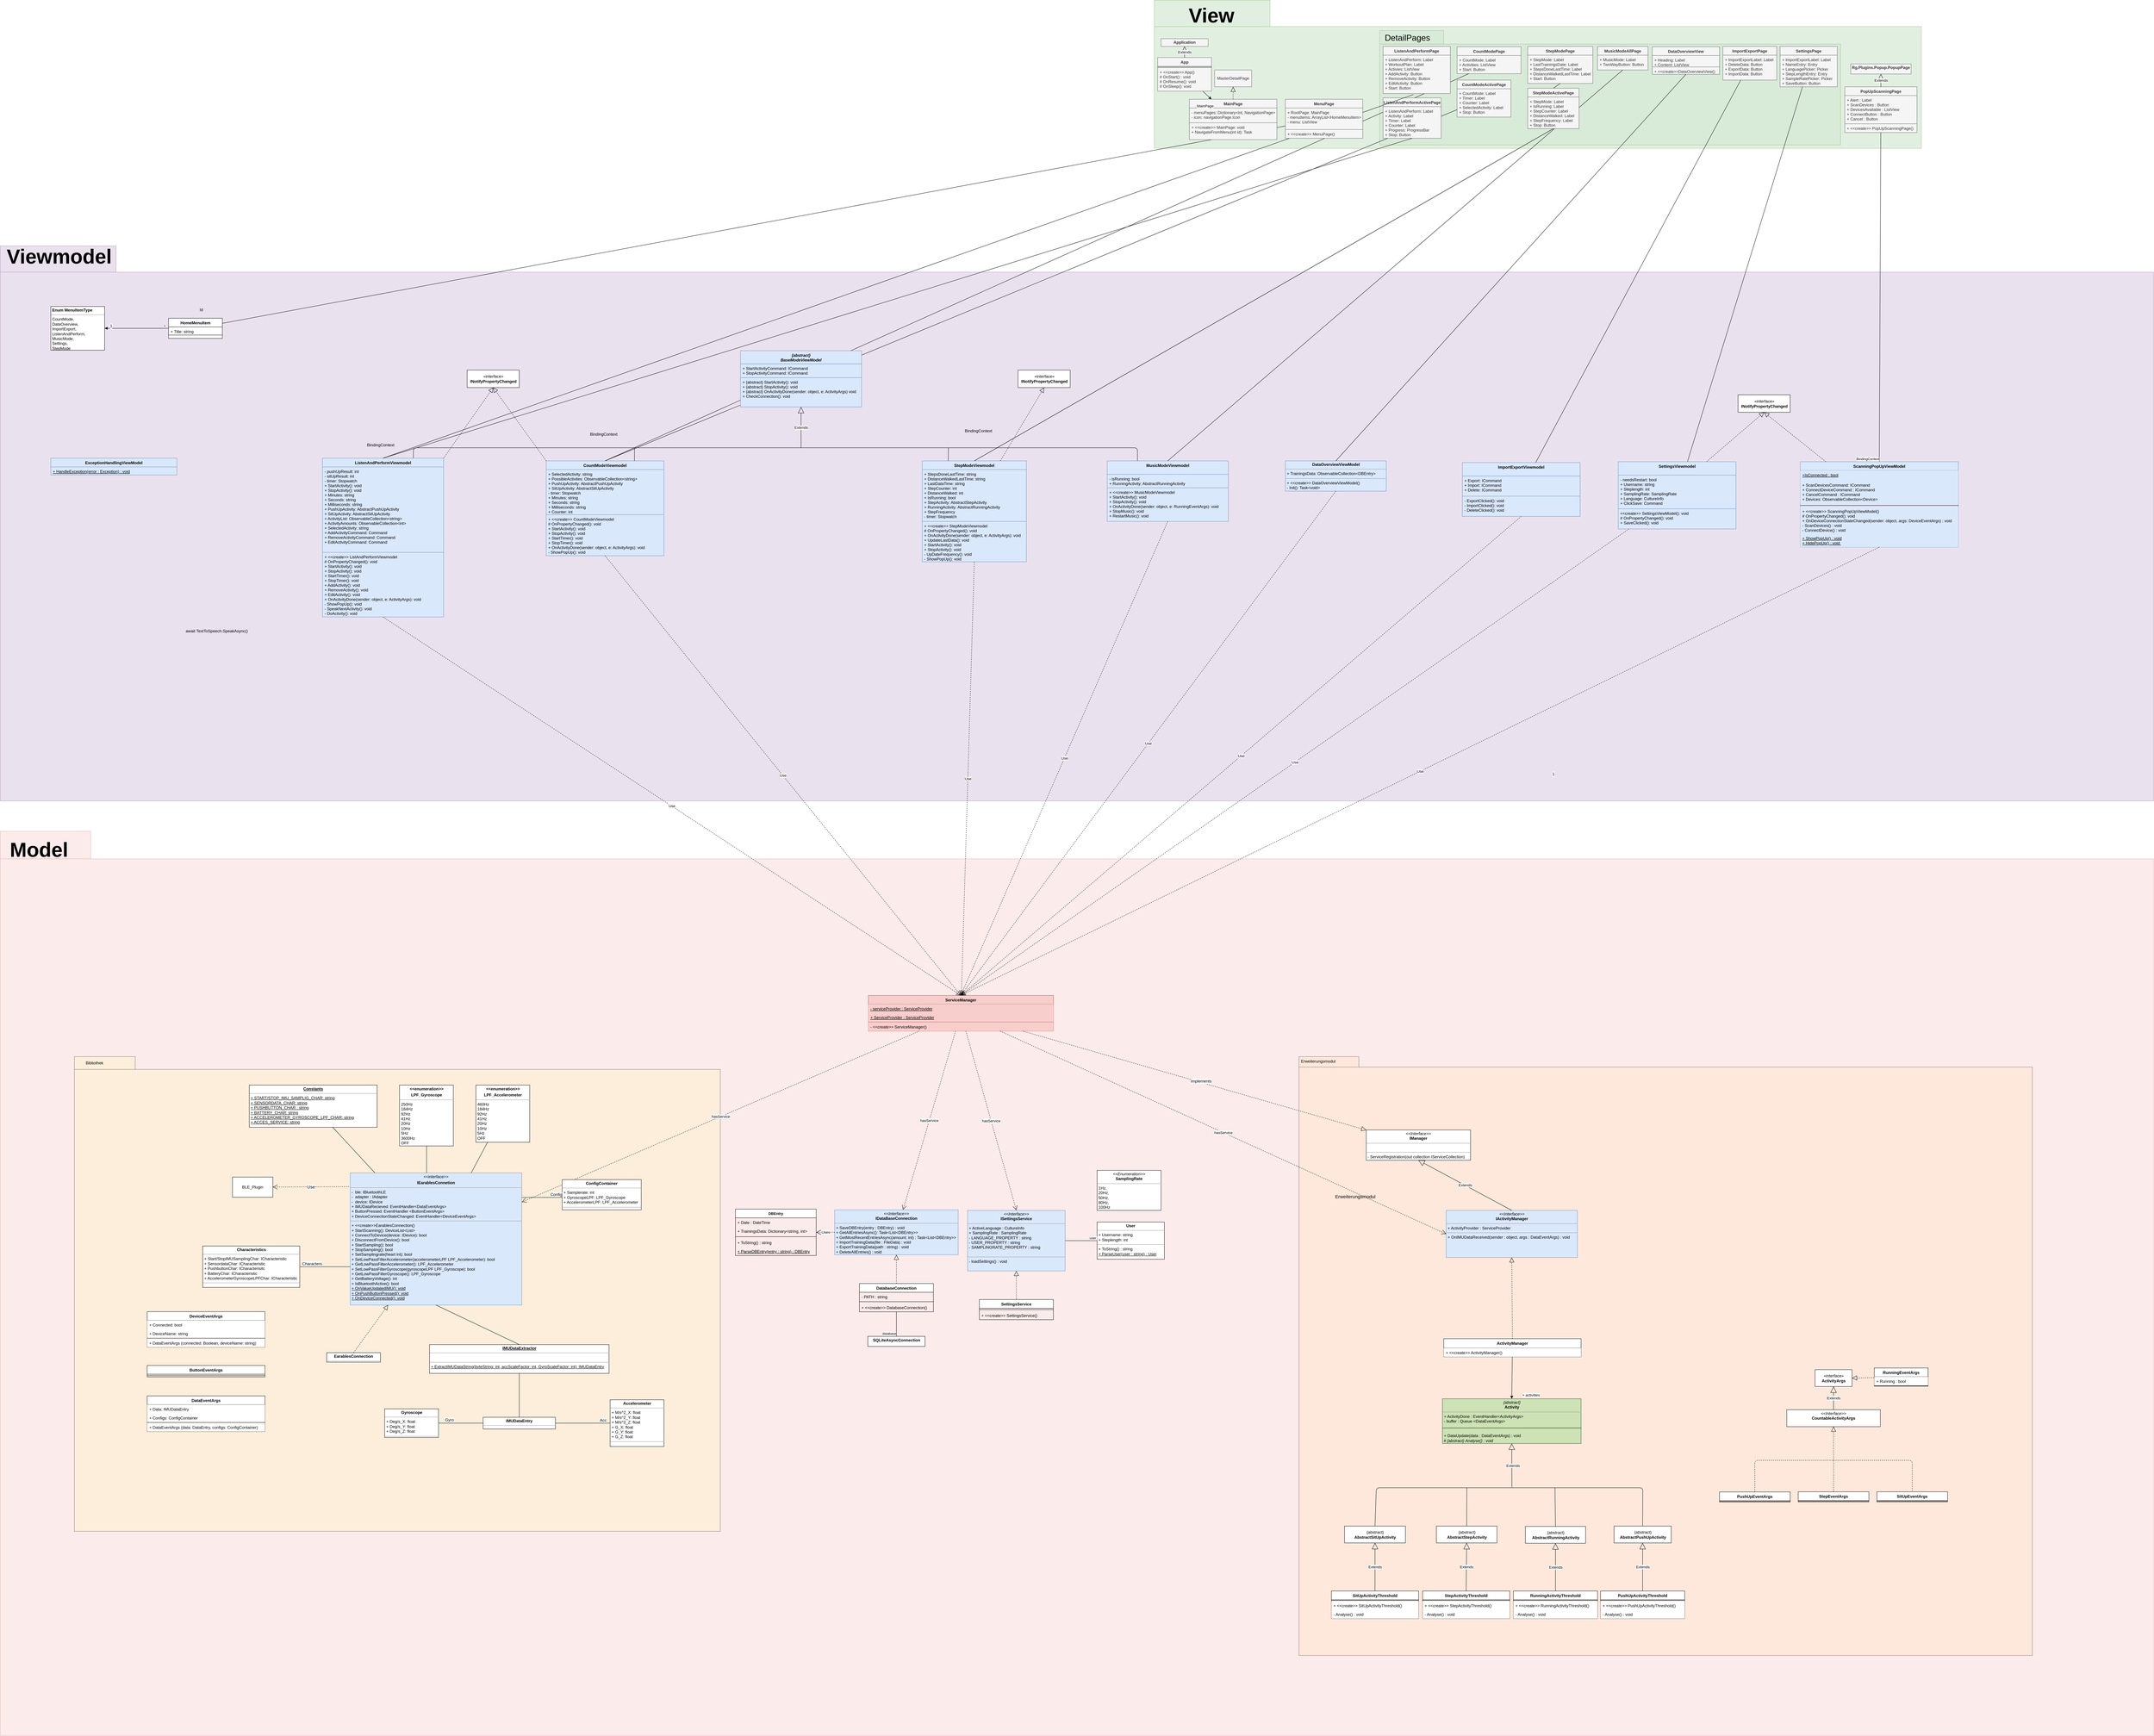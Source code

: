 <mxfile version="12.4.3" type="github" pages="1">
  <diagram id="adMyBay1lu6xidjCouD3" name="Model">
    <mxGraphModel dx="4618" dy="4572" grid="1" gridSize="10" guides="1" tooltips="1" connect="1" arrows="1" fold="1" page="1" pageScale="1" pageWidth="850" pageHeight="1100" math="0" shadow="0">
      <root>
        <mxCell id="0"/>
        <mxCell id="1" parent="0"/>
        <mxCell id="42c7p0Jz0BTPsPOPCq5F-297" value="" style="shape=folder;fontStyle=1;spacingTop=10;tabWidth=344;tabHeight=78;tabPosition=left;html=1;fillColor=#d5e8d4;strokeColor=#82b366;opacity=70;" parent="1" vertex="1">
          <mxGeometry x="190" y="-3220" width="2280" height="440" as="geometry"/>
        </mxCell>
        <mxCell id="1cj4yK8F-Vx2W9-UiFCP-1" value="" style="shape=folder;fontStyle=1;spacingTop=10;tabWidth=190;tabHeight=40;tabPosition=left;html=1;fillColor=#d5e8d4;strokeColor=#82b366;opacity=70;" vertex="1" parent="1">
          <mxGeometry x="860" y="-3130" width="1370" height="340" as="geometry"/>
        </mxCell>
        <mxCell id="42c7p0Jz0BTPsPOPCq5F-298" value="" style="shape=folder;fontStyle=1;spacingTop=10;tabWidth=344;tabHeight=78;tabPosition=left;html=1;fillColor=#e1d5e7;strokeColor=#9673a6;opacity=70;" parent="1" vertex="1">
          <mxGeometry x="-3240" y="-2490" width="6400" height="1650" as="geometry"/>
        </mxCell>
        <mxCell id="42c7p0Jz0BTPsPOPCq5F-299" value="" style="shape=folder;fontStyle=1;spacingTop=10;tabWidth=214;tabHeight=82;tabPosition=left;html=1;strokeWidth=1;fillColor=#f8cecc;strokeColor=#b85450;opacity=40;" parent="1" vertex="1">
          <mxGeometry x="-3240" y="-750" width="6400" height="2688" as="geometry"/>
        </mxCell>
        <mxCell id="42c7p0Jz0BTPsPOPCq5F-300" value="Bibliothek" style="shape=folder;fontStyle=1;spacingTop=10;tabWidth=181;tabHeight=38;tabPosition=left;html=1;strokeColor=#000000;strokeWidth=1;fontSize=12;fillColor=#fff2cc;opacity=50;" parent="1" vertex="1">
          <mxGeometry x="-3020" y="-80" width="1920" height="1411" as="geometry"/>
        </mxCell>
        <mxCell id="42c7p0Jz0BTPsPOPCq5F-301" value="hasService" style="endArrow=open;endSize=12;dashed=1;html=1;" parent="1" source="42c7p0Jz0BTPsPOPCq5F-350" target="42c7p0Jz0BTPsPOPCq5F-355" edge="1">
          <mxGeometry width="160" relative="1" as="geometry">
            <mxPoint x="-579.77" y="94" as="sourcePoint"/>
            <mxPoint x="-820" y="203" as="targetPoint"/>
          </mxGeometry>
        </mxCell>
        <mxCell id="42c7p0Jz0BTPsPOPCq5F-302" value="" style="shape=folder;fontStyle=1;spacingTop=10;tabWidth=146;tabHeight=31;tabPosition=left;html=1;fillColor=#ffe6cc;strokeColor=#000000;opacity=50;" parent="1" vertex="1">
          <mxGeometry x="620" y="-80" width="2180" height="1780" as="geometry"/>
        </mxCell>
        <mxCell id="42c7p0Jz0BTPsPOPCq5F-303" value="&lt;p style=&quot;margin: 0px ; margin-top: 4px ; text-align: center&quot;&gt;&lt;i&gt;{abstract}&lt;/i&gt;&lt;br&gt;&lt;b&gt;Activity&lt;/b&gt;&lt;/p&gt;&lt;hr size=&quot;1&quot;&gt;&lt;p style=&quot;margin: 0px ; margin-left: 4px&quot;&gt;&lt;span&gt;+ ActivityDone : EventHandler&amp;lt;ActivityArgs&amp;gt;&lt;/span&gt;&lt;br&gt;&lt;/p&gt;&lt;p style=&quot;margin: 0px ; margin-left: 4px&quot;&gt;&lt;span&gt;- buffer : Queue &amp;lt;DataEventArgs&amp;gt;&amp;nbsp;&lt;/span&gt;&lt;/p&gt;&lt;p style=&quot;margin: 0px ; margin-left: 4px&quot;&gt;&lt;span&gt;&lt;br&gt;&lt;/span&gt;&lt;/p&gt;&lt;p style=&quot;margin: 0px ; margin-left: 4px&quot;&gt;&lt;span&gt;&lt;br&gt;&lt;/span&gt;&lt;/p&gt;&lt;p style=&quot;margin: 0px ; margin-left: 4px&quot;&gt;+ DataUpdate(data : DataEventArgs) : void&lt;/p&gt;&lt;i&gt;&amp;nbsp;#&amp;nbsp;&lt;/i&gt;&lt;i&gt;{abstract}&amp;nbsp;&lt;/i&gt;&lt;i&gt;Analyse() : void&amp;nbsp;&lt;/i&gt;&lt;i&gt;&lt;br&gt;&lt;/i&gt;&lt;p style=&quot;margin: 0px ; margin-left: 4px&quot;&gt;&lt;br&gt;&lt;/p&gt;" style="verticalAlign=top;align=left;overflow=fill;fontSize=12;fontFamily=Helvetica;html=1;fillColor=#B9E0A5;strokeColor=#000000;opacity=70;" parent="1" vertex="1">
          <mxGeometry x="1046.5" y="937" width="412" height="133" as="geometry"/>
        </mxCell>
        <mxCell id="42c7p0Jz0BTPsPOPCq5F-304" value="RunningActivityThreshold" style="swimlane;fontStyle=1;align=center;verticalAlign=top;childLayout=stackLayout;horizontal=1;startSize=26;horizontalStack=0;resizeParent=1;resizeParentMax=0;resizeLast=0;collapsible=1;marginBottom=0;fillColor=#ffffff;" parent="1" vertex="1">
          <mxGeometry x="1257.5" y="1508.5" width="250" height="82" as="geometry"/>
        </mxCell>
        <mxCell id="42c7p0Jz0BTPsPOPCq5F-305" value="" style="line;strokeWidth=1;fillColor=#ffffff;align=left;verticalAlign=middle;spacingTop=-1;spacingLeft=3;spacingRight=3;rotatable=0;labelPosition=right;points=[];portConstraint=eastwest;" parent="42c7p0Jz0BTPsPOPCq5F-304" vertex="1">
          <mxGeometry y="26" width="250" height="4" as="geometry"/>
        </mxCell>
        <mxCell id="42c7p0Jz0BTPsPOPCq5F-306" value="+ &lt;&lt;create&gt;&gt; RunningActivityThreshold()" style="text;strokeColor=none;fillColor=#ffffff;align=left;verticalAlign=top;spacingLeft=4;spacingRight=4;overflow=hidden;rotatable=0;points=[[0,0.5],[1,0.5]];portConstraint=eastwest;" parent="42c7p0Jz0BTPsPOPCq5F-304" vertex="1">
          <mxGeometry y="30" width="250" height="26" as="geometry"/>
        </mxCell>
        <mxCell id="42c7p0Jz0BTPsPOPCq5F-307" value="- Analyse() : void" style="text;strokeColor=none;fillColor=#ffffff;align=left;verticalAlign=top;spacingLeft=4;spacingRight=4;overflow=hidden;rotatable=0;points=[[0,0.5],[1,0.5]];portConstraint=eastwest;" parent="42c7p0Jz0BTPsPOPCq5F-304" vertex="1">
          <mxGeometry y="56" width="250" height="26" as="geometry"/>
        </mxCell>
        <mxCell id="42c7p0Jz0BTPsPOPCq5F-308" value="StepActivityThreshold" style="swimlane;fontStyle=1;align=center;verticalAlign=top;childLayout=stackLayout;horizontal=1;startSize=26;horizontalStack=0;resizeParent=1;resizeParentMax=0;resizeLast=0;collapsible=1;marginBottom=0;fillColor=#ffffff;" parent="1" vertex="1">
          <mxGeometry x="987.5" y="1508.5" width="259" height="82" as="geometry"/>
        </mxCell>
        <mxCell id="42c7p0Jz0BTPsPOPCq5F-309" value="" style="line;strokeWidth=1;fillColor=#ffffff;align=left;verticalAlign=middle;spacingTop=-1;spacingLeft=3;spacingRight=3;rotatable=0;labelPosition=right;points=[];portConstraint=eastwest;" parent="42c7p0Jz0BTPsPOPCq5F-308" vertex="1">
          <mxGeometry y="26" width="259" height="4" as="geometry"/>
        </mxCell>
        <mxCell id="42c7p0Jz0BTPsPOPCq5F-310" value="+ &lt;&lt;create&gt;&gt; StepActivityThreshold()" style="text;strokeColor=none;fillColor=#ffffff;align=left;verticalAlign=top;spacingLeft=4;spacingRight=4;overflow=hidden;rotatable=0;points=[[0,0.5],[1,0.5]];portConstraint=eastwest;" parent="42c7p0Jz0BTPsPOPCq5F-308" vertex="1">
          <mxGeometry y="30" width="259" height="26" as="geometry"/>
        </mxCell>
        <mxCell id="42c7p0Jz0BTPsPOPCq5F-311" value="- Analyse() : void" style="text;strokeColor=none;fillColor=#ffffff;align=left;verticalAlign=top;spacingLeft=4;spacingRight=4;overflow=hidden;rotatable=0;points=[[0,0.5],[1,0.5]];portConstraint=eastwest;" parent="42c7p0Jz0BTPsPOPCq5F-308" vertex="1">
          <mxGeometry y="56" width="259" height="26" as="geometry"/>
        </mxCell>
        <mxCell id="42c7p0Jz0BTPsPOPCq5F-312" value="PushUpEventArgs" style="swimlane;fontStyle=1;align=center;verticalAlign=top;childLayout=stackLayout;horizontal=1;startSize=26;horizontalStack=0;resizeParent=1;resizeParentMax=0;resizeLast=0;collapsible=1;marginBottom=0;" parent="1" vertex="1">
          <mxGeometry x="1870.08" y="1214" width="210" height="30" as="geometry">
            <mxRectangle x="20" y="777" width="140" height="26" as="alternateBounds"/>
          </mxGeometry>
        </mxCell>
        <mxCell id="42c7p0Jz0BTPsPOPCq5F-313" value="" style="line;strokeWidth=1;fillColor=none;align=left;verticalAlign=middle;spacingTop=-1;spacingLeft=3;spacingRight=3;rotatable=0;labelPosition=right;points=[];portConstraint=eastwest;" parent="42c7p0Jz0BTPsPOPCq5F-312" vertex="1">
          <mxGeometry y="26" width="210" height="4" as="geometry"/>
        </mxCell>
        <mxCell id="42c7p0Jz0BTPsPOPCq5F-314" value="SitUpEventArgs" style="swimlane;fontStyle=1;align=center;verticalAlign=top;childLayout=stackLayout;horizontal=1;startSize=26;horizontalStack=0;resizeParent=1;resizeParentMax=0;resizeLast=0;collapsible=1;marginBottom=0;" parent="1" vertex="1">
          <mxGeometry x="2337.92" y="1213.5" width="210" height="30" as="geometry"/>
        </mxCell>
        <mxCell id="42c7p0Jz0BTPsPOPCq5F-315" value="" style="line;strokeWidth=1;fillColor=none;align=left;verticalAlign=middle;spacingTop=-1;spacingLeft=3;spacingRight=3;rotatable=0;labelPosition=right;points=[];portConstraint=eastwest;" parent="42c7p0Jz0BTPsPOPCq5F-314" vertex="1">
          <mxGeometry y="26" width="210" height="4" as="geometry"/>
        </mxCell>
        <mxCell id="42c7p0Jz0BTPsPOPCq5F-316" value="RunningEventArgs" style="swimlane;fontStyle=1;align=center;verticalAlign=top;childLayout=stackLayout;horizontal=1;startSize=26;horizontalStack=0;resizeParent=1;resizeParentMax=0;resizeLast=0;collapsible=1;marginBottom=0;" parent="1" vertex="1">
          <mxGeometry x="2330" y="845.5" width="160" height="54" as="geometry"/>
        </mxCell>
        <mxCell id="42c7p0Jz0BTPsPOPCq5F-317" value="+ Running : bool" style="text;strokeColor=none;fillColor=#ffffff;align=left;verticalAlign=top;spacingLeft=4;spacingRight=4;overflow=hidden;rotatable=0;points=[[0,0.5],[1,0.5]];portConstraint=eastwest;" parent="42c7p0Jz0BTPsPOPCq5F-316" vertex="1">
          <mxGeometry y="26" width="160" height="26" as="geometry"/>
        </mxCell>
        <mxCell id="42c7p0Jz0BTPsPOPCq5F-318" value="" style="line;strokeWidth=1;fillColor=none;align=left;verticalAlign=middle;spacingTop=-1;spacingLeft=3;spacingRight=3;rotatable=0;labelPosition=right;points=[];portConstraint=eastwest;" parent="42c7p0Jz0BTPsPOPCq5F-316" vertex="1">
          <mxGeometry y="52" width="160" height="2" as="geometry"/>
        </mxCell>
        <mxCell id="42c7p0Jz0BTPsPOPCq5F-319" value="«interface»&lt;br&gt;&lt;b&gt;ActivityArgs&lt;br&gt;&lt;/b&gt;" style="html=1;" parent="1" vertex="1">
          <mxGeometry x="2154" y="850.5" width="110" height="50" as="geometry"/>
        </mxCell>
        <mxCell id="42c7p0Jz0BTPsPOPCq5F-320" value="StepEventArgs" style="swimlane;fontStyle=1;align=center;verticalAlign=top;childLayout=stackLayout;horizontal=1;startSize=26;horizontalStack=0;resizeParent=1;resizeParentMax=0;resizeLast=0;collapsible=1;marginBottom=0;" parent="1" vertex="1">
          <mxGeometry x="2104" y="1213.5" width="210" height="30" as="geometry"/>
        </mxCell>
        <mxCell id="42c7p0Jz0BTPsPOPCq5F-321" value="" style="line;strokeWidth=1;fillColor=none;align=left;verticalAlign=middle;spacingTop=-1;spacingLeft=3;spacingRight=3;rotatable=0;labelPosition=right;points=[];portConstraint=eastwest;" parent="42c7p0Jz0BTPsPOPCq5F-320" vertex="1">
          <mxGeometry y="26" width="210" height="4" as="geometry"/>
        </mxCell>
        <mxCell id="42c7p0Jz0BTPsPOPCq5F-322" value="&lt;p style=&quot;margin: 0px ; margin-top: 4px ; text-align: center&quot;&gt;&lt;i&gt;&amp;lt;&amp;lt;Interface&amp;gt;&amp;gt;&lt;/i&gt;&lt;br&gt;&lt;b&gt;CountableActivityArgs&lt;/b&gt;&lt;/p&gt;&lt;p style=&quot;margin: 0px ; margin-left: 4px&quot;&gt;&lt;br&gt;&lt;/p&gt;" style="verticalAlign=top;align=left;overflow=fill;fontSize=12;fontFamily=Helvetica;html=1;" parent="1" vertex="1">
          <mxGeometry x="2070" y="969.5" width="278" height="50.5" as="geometry"/>
        </mxCell>
        <mxCell id="42c7p0Jz0BTPsPOPCq5F-323" value="Extends" style="endArrow=block;endSize=16;endFill=0;html=1;entryX=0.5;entryY=1;entryDx=0;entryDy=0;exitX=0.5;exitY=0;exitDx=0;exitDy=0;" parent="1" source="42c7p0Jz0BTPsPOPCq5F-322" target="42c7p0Jz0BTPsPOPCq5F-319" edge="1">
          <mxGeometry width="160" relative="1" as="geometry">
            <mxPoint x="2257.5" y="929" as="sourcePoint"/>
            <mxPoint x="2417.5" y="929" as="targetPoint"/>
          </mxGeometry>
        </mxCell>
        <mxCell id="42c7p0Jz0BTPsPOPCq5F-324" value="" style="endArrow=block;dashed=1;endFill=0;endSize=12;html=1;entryX=0.5;entryY=1;entryDx=0;entryDy=0;exitX=0.5;exitY=0;exitDx=0;exitDy=0;" parent="1" source="42c7p0Jz0BTPsPOPCq5F-320" target="42c7p0Jz0BTPsPOPCq5F-322" edge="1">
          <mxGeometry width="160" relative="1" as="geometry">
            <mxPoint x="2209" y="1119" as="sourcePoint"/>
            <mxPoint x="2627.5" y="1079" as="targetPoint"/>
          </mxGeometry>
        </mxCell>
        <mxCell id="42c7p0Jz0BTPsPOPCq5F-325" value="" style="endArrow=block;dashed=1;endFill=0;endSize=12;html=1;entryX=1;entryY=0.5;entryDx=0;entryDy=0;" parent="1" source="42c7p0Jz0BTPsPOPCq5F-316" target="42c7p0Jz0BTPsPOPCq5F-319" edge="1">
          <mxGeometry width="160" relative="1" as="geometry">
            <mxPoint x="2372.5" y="875.5" as="sourcePoint"/>
            <mxPoint x="2674" y="878" as="targetPoint"/>
          </mxGeometry>
        </mxCell>
        <mxCell id="42c7p0Jz0BTPsPOPCq5F-326" value="+ activities" style="endArrow=block;endFill=1;html=1;align=left;verticalAlign=top;entryX=0.5;entryY=0;entryDx=0;entryDy=0;" parent="1" source="42c7p0Jz0BTPsPOPCq5F-375" target="42c7p0Jz0BTPsPOPCq5F-303" edge="1">
          <mxGeometry x="0.607" y="29" relative="1" as="geometry">
            <mxPoint x="1371.5" y="882.5" as="sourcePoint"/>
            <mxPoint x="1601.5" y="1052.5" as="targetPoint"/>
            <mxPoint as="offset"/>
          </mxGeometry>
        </mxCell>
        <mxCell id="42c7p0Jz0BTPsPOPCq5F-327" value="{abstract}&lt;br&gt;&lt;b&gt;AbstractSitUpActivity&lt;/b&gt;" style="html=1;" parent="1" vertex="1">
          <mxGeometry x="755.5" y="1315.5" width="181" height="50" as="geometry"/>
        </mxCell>
        <mxCell id="42c7p0Jz0BTPsPOPCq5F-328" value="{abstract}&lt;br&gt;&lt;b&gt;AbstractPushUpActivity&lt;/b&gt;" style="html=1;" parent="1" vertex="1">
          <mxGeometry x="1556.5" y="1315.5" width="170" height="50" as="geometry"/>
        </mxCell>
        <mxCell id="42c7p0Jz0BTPsPOPCq5F-329" value="{abstract}&lt;br&gt;&lt;b&gt;AbstractRunningActivity&lt;/b&gt;" style="html=1;" parent="1" vertex="1">
          <mxGeometry x="1293" y="1316.5" width="179" height="50" as="geometry"/>
        </mxCell>
        <mxCell id="42c7p0Jz0BTPsPOPCq5F-330" value="{abstract}&lt;br&gt;&lt;b&gt;AbstractStepActivity&lt;/b&gt;" style="html=1;" parent="1" vertex="1">
          <mxGeometry x="1028.5" y="1315.5" width="180" height="50" as="geometry"/>
        </mxCell>
        <mxCell id="42c7p0Jz0BTPsPOPCq5F-331" value="Extends" style="endArrow=block;endSize=16;endFill=0;html=1;entryX=0.5;entryY=1;entryDx=0;entryDy=0;exitX=0.5;exitY=0;exitDx=0;exitDy=0;" parent="1" source="42c7p0Jz0BTPsPOPCq5F-425" target="42c7p0Jz0BTPsPOPCq5F-327" edge="1">
          <mxGeometry width="160" relative="1" as="geometry">
            <mxPoint x="762.5" y="1507.5" as="sourcePoint"/>
            <mxPoint x="895" y="1378.5" as="targetPoint"/>
          </mxGeometry>
        </mxCell>
        <mxCell id="42c7p0Jz0BTPsPOPCq5F-332" value="Extends" style="endArrow=block;endSize=16;endFill=0;html=1;exitX=0.5;exitY=0;exitDx=0;exitDy=0;entryX=0.5;entryY=1;entryDx=0;entryDy=0;" parent="1" source="42c7p0Jz0BTPsPOPCq5F-308" target="42c7p0Jz0BTPsPOPCq5F-330" edge="1">
          <mxGeometry width="160" relative="1" as="geometry">
            <mxPoint x="1071" y="1307.5" as="sourcePoint"/>
            <mxPoint x="1279" y="1242" as="targetPoint"/>
          </mxGeometry>
        </mxCell>
        <mxCell id="42c7p0Jz0BTPsPOPCq5F-333" value="Extends" style="endArrow=block;endSize=16;endFill=0;html=1;exitX=0.5;exitY=0;exitDx=0;exitDy=0;entryX=0.5;entryY=1;entryDx=0;entryDy=0;" parent="1" source="42c7p0Jz0BTPsPOPCq5F-304" target="42c7p0Jz0BTPsPOPCq5F-329" edge="1">
          <mxGeometry width="160" relative="1" as="geometry">
            <mxPoint x="1095" y="1425.5" as="sourcePoint"/>
            <mxPoint x="1198" y="1208.5" as="targetPoint"/>
          </mxGeometry>
        </mxCell>
        <mxCell id="42c7p0Jz0BTPsPOPCq5F-334" value="Extends" style="endArrow=block;endSize=16;endFill=0;html=1;entryX=0.5;entryY=1;entryDx=0;entryDy=0;exitX=0.5;exitY=0;exitDx=0;exitDy=0;" parent="1" source="42c7p0Jz0BTPsPOPCq5F-421" target="42c7p0Jz0BTPsPOPCq5F-328" edge="1">
          <mxGeometry width="160" relative="1" as="geometry">
            <mxPoint x="1476.5" y="1440.5" as="sourcePoint"/>
            <mxPoint x="1198" y="1208.5" as="targetPoint"/>
          </mxGeometry>
        </mxCell>
        <mxCell id="42c7p0Jz0BTPsPOPCq5F-335" value="Extends" style="endArrow=block;endSize=16;endFill=0;html=1;entryX=0.5;entryY=1;entryDx=0;entryDy=0;" parent="1" target="42c7p0Jz0BTPsPOPCq5F-303" edge="1">
          <mxGeometry x="-0.024" y="-3" width="160" relative="1" as="geometry">
            <mxPoint x="1253" y="1200" as="sourcePoint"/>
            <mxPoint x="994" y="1187" as="targetPoint"/>
            <mxPoint as="offset"/>
          </mxGeometry>
        </mxCell>
        <mxCell id="42c7p0Jz0BTPsPOPCq5F-336" value="&lt;p style=&quot;margin: 0px ; margin-top: 4px ; text-align: center&quot;&gt;&lt;i&gt;&amp;lt;&amp;lt;Interface&amp;gt;&amp;gt;&lt;/i&gt;&lt;br&gt;&lt;b&gt;IDataBaseConnection&lt;/b&gt;&lt;/p&gt;&lt;hr size=&quot;1&quot;&gt;&lt;p style=&quot;margin: 0px ; margin-left: 4px&quot;&gt;&lt;span&gt;+ SaveDBEntry(entry : DBEntry) : void&lt;/span&gt;&lt;br&gt;&lt;/p&gt;&lt;p style=&quot;margin: 0px ; margin-left: 4px&quot;&gt;+ GetAllEntriesAsync(): Task&amp;lt;List&amp;lt;DBEntry&amp;gt;&amp;gt;&lt;/p&gt;&lt;p style=&quot;margin: 0px ; margin-left: 4px&quot;&gt;+ GetMostRecentEntriesAsync(amount: int) : Task&amp;lt;List&amp;lt;DBEntry&amp;gt;&amp;gt;&lt;/p&gt;&lt;p style=&quot;margin: 0px ; margin-left: 4px&quot;&gt;+ ImportTrainingData(file : FileData) : void&lt;/p&gt;&lt;p style=&quot;margin: 0px ; margin-left: 4px&quot;&gt;+ ExportTrainingData(path : string) : void&lt;/p&gt;&lt;p style=&quot;margin: 0px ; margin-left: 4px&quot;&gt;+ DeleteAllEntries() : void&lt;/p&gt;&lt;p style=&quot;margin: 0px ; margin-left: 4px&quot;&gt;&lt;span style=&quot;color: rgba(0 , 0 , 0 , 0) ; font-family: monospace ; font-size: 0px&quot;&gt;3CmxGraphModel%3E%3Croot%3E%3CmxCell%20id%3D%220%22%2F%3E%3CmxCell%20id%3D%221%22%20parent%3D%220%22%2F%3E%3CmxCell%20id%3D%222%22%20value%3D%22%2B%20getEntriesAsync()%3A%20Task%26lt%3BList%26lt%3BDBEntry%26gt%3B%26gt%3B%22%20style%3D%22text%3BstrokeColor%3Dnone%3BfillColor%3Dnone%3Balign%3Dleft%3BverticalAlign%3Dtop%3BspacingLeft%3D4%3BspacingRight%3D4%3Boverflow%3Dhidden%3Brotatable%3D0%3Bpoints%3D%5B%5B0%2C0.5%5D%2C%5B1%2C0.5%5D%5D%3BportConstraint%3Deastwest%3B%22%20vertex%3D%221%22%20parent%3D%221%22%3E%3CmxGeometry%20x%3D%221080%22%20y%3D%22493%22%20width%3D%22250%22%20height%3D%2226%22%20as%3D%22geometry%22%2F%3E%3C%2FmxCell%3E%3C%2Froot%3E%3C%2FmxGraphModel%3E&lt;/span&gt;&lt;/p&gt;&lt;span style=&quot;color: rgba(0 , 0 , 0 , 0) ; font-family: monospace ; font-size: 0px&quot;&gt;%3CmxGraphModel%3E%3Croot%3E%3CmxCell%20id%3D%220%22%2F%3E%3CmxCell%20id%3D%221%22%20parent%3D%220%22%2F%3E%3CmxCell%20id%3D%222%22%20value%3D%22%2B%20getEntriesAsync()%3A%20Task%26lt%3BList%26lt%3BDBEntry%26gt%3B%26gt%3B%22%20style%3D%22text%3BstrokeColor%3Dnone%3BfillColor%3Dnone%3Balign%3Dleft%3BverticalAlign%3Dtop%3BspacingLeft%3D4%3BspacingRight%3D4%3Boverflow%3Dhidden%3Brotatable%3D0%3Bpoints%3D%5B%5B0%2C0.5%5D%2C%5B1%2C0.5%5D%5D%3BportConstraint%3Deastwest%3B%22%20vertex%3D%221%22%20parent%3D%221%22%3E%3CmxGeometry%20x%3D%221080%22%20y%3D%22493%22%20width%3D%22250%22%20height%3D%2226%22%20as%3D%22geometry%22%2F%3E%3C%2FmxCell%3E%3C%2Froot%3E%3C%2FmxGraphModel%3E&lt;/span&gt;&lt;span style=&quot;color: rgba(0 , 0 , 0 , 0) ; font-family: monospace ; font-size: 0px&quot;&gt;%3CmxGraphModel%3E%3Croot%3E%3CmxCell%20id%3D%220%22%2F%3E%3CmxCell%20id%3D%221%22%20parent%3D%220%22%2F%3E%3CmxCell%20id%3D%222%22%20value%3D%22%2B%20getEntriesAsync()%3A%20Task%26lt%3BList%26lt%3BDBEntry%26gt%3B%26gt%3B%22%20style%3D%22text%3BstrokeColor%3Dnone%3BfillColor%3Dnone%3Balign%3Dleft%3BverticalAlign%3Dtop%3BspacingLeft%3D4%3BspacingRight%3D4%3Boverflow%3Dhidden%3Brotatable%3D0%3Bpoints%3D%5B%5B0%2C0.5%5D%2C%5B1%2C0.5%5D%5D%3BportConstraint%3Deastwest%3B%22%20vertex%3D%221%22%20parent%3D%221%22%3E%3CmxGeometry%20x%3D%221080%22%20y%3D%22493%22%20width%3D%22250%22%20height%3D%2226%22%20as%3D%22geometry%22%2F%3E%3C%2FmxCell%3E%3C%2Froot%3E%3C%2FmxGraphModel%3E&lt;/span&gt;" style="verticalAlign=top;align=left;overflow=fill;fontSize=12;fontFamily=Helvetica;html=1;fillColor=#dae8fc;strokeColor=#6c8ebf;" parent="1" vertex="1">
          <mxGeometry x="-760" y="375.5" width="367" height="133.5" as="geometry"/>
        </mxCell>
        <mxCell id="42c7p0Jz0BTPsPOPCq5F-337" value="&lt;p style=&quot;margin: 0px ; margin-top: 4px ; text-align: center&quot;&gt;&lt;b&gt;SQLiteAsyncConnection&lt;/b&gt;&lt;/p&gt;" style="verticalAlign=top;align=left;overflow=fill;fontSize=12;fontFamily=Helvetica;html=1;" parent="1" vertex="1">
          <mxGeometry x="-661.5" y="751.5" width="170" height="30" as="geometry"/>
        </mxCell>
        <mxCell id="42c7p0Jz0BTPsPOPCq5F-338" value="" style="endArrow=block;dashed=1;endFill=0;endSize=12;html=1;" parent="1" source="42c7p0Jz0BTPsPOPCq5F-339" target="42c7p0Jz0BTPsPOPCq5F-336" edge="1">
          <mxGeometry width="160" relative="1" as="geometry">
            <mxPoint x="-273.5" y="453.5" as="sourcePoint"/>
            <mxPoint x="-233.5" y="478.5" as="targetPoint"/>
          </mxGeometry>
        </mxCell>
        <mxCell id="42c7p0Jz0BTPsPOPCq5F-339" value="DatabaseConnection" style="swimlane;fontStyle=1;align=center;verticalAlign=top;childLayout=stackLayout;horizontal=1;startSize=26;horizontalStack=0;resizeParent=1;resizeParentMax=0;resizeLast=0;collapsible=1;marginBottom=0;" parent="1" vertex="1">
          <mxGeometry x="-686.5" y="594.5" width="220" height="84" as="geometry"/>
        </mxCell>
        <mxCell id="42c7p0Jz0BTPsPOPCq5F-340" value="- PATH : string" style="text;strokeColor=none;fillColor=none;align=left;verticalAlign=top;spacingLeft=4;spacingRight=4;overflow=hidden;rotatable=0;points=[[0,0.5],[1,0.5]];portConstraint=eastwest;" parent="42c7p0Jz0BTPsPOPCq5F-339" vertex="1">
          <mxGeometry y="26" width="220" height="24" as="geometry"/>
        </mxCell>
        <mxCell id="42c7p0Jz0BTPsPOPCq5F-341" value="" style="line;strokeWidth=1;fillColor=none;align=left;verticalAlign=middle;spacingTop=-1;spacingLeft=3;spacingRight=3;rotatable=0;labelPosition=right;points=[];portConstraint=eastwest;" parent="42c7p0Jz0BTPsPOPCq5F-339" vertex="1">
          <mxGeometry y="50" width="220" height="8" as="geometry"/>
        </mxCell>
        <mxCell id="42c7p0Jz0BTPsPOPCq5F-342" value="+ &lt;&lt;create&gt;&gt; DatabaseConnection() " style="text;strokeColor=none;fillColor=none;align=left;verticalAlign=top;spacingLeft=4;spacingRight=4;overflow=hidden;rotatable=0;points=[[0,0.5],[1,0.5]];portConstraint=eastwest;" parent="42c7p0Jz0BTPsPOPCq5F-339" vertex="1">
          <mxGeometry y="58" width="220" height="26" as="geometry"/>
        </mxCell>
        <mxCell id="42c7p0Jz0BTPsPOPCq5F-343" value="DBEntry" style="swimlane;fontStyle=1;align=center;verticalAlign=top;childLayout=stackLayout;horizontal=1;startSize=26;horizontalStack=0;resizeParent=1;resizeParentMax=0;resizeLast=0;collapsible=1;marginBottom=0;fontSize=11;" parent="1" vertex="1">
          <mxGeometry x="-1055" y="373.25" width="240" height="138" as="geometry"/>
        </mxCell>
        <mxCell id="42c7p0Jz0BTPsPOPCq5F-344" value="+ Date : DateTime" style="text;strokeColor=none;fillColor=none;align=left;verticalAlign=top;spacingLeft=4;spacingRight=4;overflow=hidden;rotatable=0;points=[[0,0.5],[1,0.5]];portConstraint=eastwest;" parent="42c7p0Jz0BTPsPOPCq5F-343" vertex="1">
          <mxGeometry y="26" width="240" height="26" as="geometry"/>
        </mxCell>
        <mxCell id="42c7p0Jz0BTPsPOPCq5F-345" value="+ TrainingsData: Dictionary&lt;string, int&gt;" style="text;strokeColor=none;fillColor=none;align=left;verticalAlign=top;spacingLeft=4;spacingRight=4;overflow=hidden;rotatable=0;points=[[0,0.5],[1,0.5]];portConstraint=eastwest;" parent="42c7p0Jz0BTPsPOPCq5F-343" vertex="1">
          <mxGeometry y="52" width="240" height="26" as="geometry"/>
        </mxCell>
        <mxCell id="42c7p0Jz0BTPsPOPCq5F-346" value="" style="line;strokeWidth=1;fillColor=none;align=left;verticalAlign=middle;spacingTop=-1;spacingLeft=3;spacingRight=3;rotatable=0;labelPosition=right;points=[];portConstraint=eastwest;" parent="42c7p0Jz0BTPsPOPCq5F-343" vertex="1">
          <mxGeometry y="78" width="240" height="8" as="geometry"/>
        </mxCell>
        <mxCell id="42c7p0Jz0BTPsPOPCq5F-347" value="+ ToString() : string" style="text;strokeColor=none;fillColor=none;align=left;verticalAlign=top;spacingLeft=4;spacingRight=4;overflow=hidden;rotatable=0;points=[[0,0.5],[1,0.5]];portConstraint=eastwest;" parent="42c7p0Jz0BTPsPOPCq5F-343" vertex="1">
          <mxGeometry y="86" width="240" height="26" as="geometry"/>
        </mxCell>
        <mxCell id="42c7p0Jz0BTPsPOPCq5F-348" value="+ ParseDBEntry(entry : string) : DBEntry" style="text;strokeColor=none;fillColor=none;align=left;verticalAlign=top;spacingLeft=4;spacingRight=4;overflow=hidden;rotatable=0;points=[[0,0.5],[1,0.5]];portConstraint=eastwest;fontStyle=4" parent="42c7p0Jz0BTPsPOPCq5F-343" vertex="1">
          <mxGeometry y="112" width="240" height="26" as="geometry"/>
        </mxCell>
        <mxCell id="42c7p0Jz0BTPsPOPCq5F-349" value="" style="line;strokeWidth=1;fillColor=none;align=left;verticalAlign=middle;spacingTop=-1;spacingLeft=3;spacingRight=3;rotatable=0;labelPosition=right;points=[];portConstraint=eastwest;fontSize=11;" parent="1" vertex="1">
          <mxGeometry x="1046.5" y="1020" width="412" height="8" as="geometry"/>
        </mxCell>
        <mxCell id="42c7p0Jz0BTPsPOPCq5F-350" value="ServiceManager" style="swimlane;fontStyle=1;align=center;verticalAlign=top;childLayout=stackLayout;horizontal=1;startSize=26;horizontalStack=0;resizeParent=1;resizeParentMax=0;resizeLast=0;collapsible=1;marginBottom=0;strokeWidth=1;fontSize=12;fillColor=#f8cecc;strokeColor=#b85450;" parent="1" vertex="1">
          <mxGeometry x="-660" y="-262" width="550" height="106" as="geometry">
            <mxRectangle x="-687" y="350" width="120" height="26" as="alternateBounds"/>
          </mxGeometry>
        </mxCell>
        <mxCell id="42c7p0Jz0BTPsPOPCq5F-351" value="- serviceProvider : ServiceProvider" style="text;strokeColor=none;fillColor=#f8cecc;align=left;verticalAlign=top;spacingLeft=4;spacingRight=4;overflow=hidden;rotatable=0;points=[[0,0.5],[1,0.5]];portConstraint=eastwest;fontStyle=4" parent="42c7p0Jz0BTPsPOPCq5F-350" vertex="1">
          <mxGeometry y="26" width="550" height="26" as="geometry"/>
        </mxCell>
        <mxCell id="42c7p0Jz0BTPsPOPCq5F-352" value="+ ServiceProvider : ServiceProvider" style="text;strokeColor=none;fillColor=#f8cecc;align=left;verticalAlign=top;spacingLeft=4;spacingRight=4;overflow=hidden;rotatable=0;points=[[0,0.5],[1,0.5]];portConstraint=eastwest;fontStyle=4" parent="42c7p0Jz0BTPsPOPCq5F-350" vertex="1">
          <mxGeometry y="52" width="550" height="26" as="geometry"/>
        </mxCell>
        <mxCell id="42c7p0Jz0BTPsPOPCq5F-353" value="" style="line;strokeWidth=1;align=left;verticalAlign=middle;spacingTop=-1;spacingLeft=3;spacingRight=3;rotatable=0;labelPosition=right;points=[];portConstraint=eastwest;fillColor=#f8cecc;strokeColor=#b85450;" parent="42c7p0Jz0BTPsPOPCq5F-350" vertex="1">
          <mxGeometry y="78" width="550" height="2" as="geometry"/>
        </mxCell>
        <mxCell id="42c7p0Jz0BTPsPOPCq5F-354" value="- &lt;&lt;create&gt;&gt; ServiceManager()" style="text;strokeColor=none;fillColor=#f8cecc;align=left;verticalAlign=top;spacingLeft=4;spacingRight=4;overflow=hidden;rotatable=0;points=[[0,0.5],[1,0.5]];portConstraint=eastwest;" parent="42c7p0Jz0BTPsPOPCq5F-350" vertex="1">
          <mxGeometry y="80" width="550" height="26" as="geometry"/>
        </mxCell>
        <mxCell id="42c7p0Jz0BTPsPOPCq5F-355" value="&lt;p style=&quot;margin: 0px ; margin-top: 4px ; text-align: center&quot;&gt;&amp;lt;&amp;lt;interface&amp;gt;&amp;gt;&lt;b&gt;&lt;br&gt;&lt;/b&gt;&lt;/p&gt;&lt;p style=&quot;margin: 0px ; margin-top: 4px ; text-align: center&quot;&gt;&lt;b&gt;IEarablesConnetion&lt;/b&gt;&lt;/p&gt;&lt;hr size=&quot;1&quot;&gt;&lt;p style=&quot;margin: 0px 0px 0px 4px&quot;&gt;-&amp;nbsp; ble: IBluetoothLE&lt;/p&gt;&lt;p style=&quot;margin: 0px 0px 0px 4px&quot;&gt;-&amp;nbsp; adapter : IAdapter&lt;/p&gt;&lt;p style=&quot;margin: 0px ; margin-left: 4px&quot;&gt;&lt;span&gt;-&amp;nbsp; device: IDevice&lt;/span&gt;&lt;/p&gt;&lt;p style=&quot;margin: 0px ; margin-left: 4px&quot;&gt;&lt;span&gt;+ IMUDataRecieved: EventHandler&amp;lt;DataEventArgs&amp;gt;&lt;/span&gt;&lt;br&gt;&lt;/p&gt;&lt;p style=&quot;margin: 0px 0px 0px 4px&quot;&gt;+ ButtonPressed: EventHandler &amp;lt;ButtonEventArgs&amp;gt;&lt;/p&gt;&lt;p style=&quot;margin: 0px 0px 0px 4px&quot;&gt;+ DeviceConnectionStateChanged: EventHandler&amp;lt;DeviceEventArgs&amp;gt;&lt;/p&gt;&lt;hr size=&quot;1&quot;&gt;&lt;p style=&quot;margin: 0px 0px 0px 4px&quot;&gt;+ &amp;lt;&amp;lt;create&amp;gt;&amp;gt;EarablesConnection()&lt;/p&gt;&lt;p style=&quot;margin: 0px 0px 0px 4px&quot;&gt;+ StartScanning(): DeviceList&amp;lt;List&amp;gt;&lt;/p&gt;&lt;p style=&quot;margin: 0px 0px 0px 4px&quot;&gt;+ ConnectToDevice(device: IDevice): bool&lt;/p&gt;&lt;p style=&quot;margin: 0px 0px 0px 4px&quot;&gt;+ DisconnectFromDevice(): bool&lt;/p&gt;&lt;p style=&quot;margin: 0px ; margin-left: 4px&quot;&gt;+ StartSampling(): bool&lt;/p&gt;&lt;p style=&quot;margin: 0px ; margin-left: 4px&quot;&gt;+ StopSampling(): bool&lt;/p&gt;&lt;p style=&quot;margin: 0px ; margin-left: 4px&quot;&gt;+ SetSamplingrate(heart int): bool&lt;/p&gt;&lt;p style=&quot;margin: 0px ; margin-left: 4px&quot;&gt;+ SetLowPassFilterAccelerometer(accelerometerLPF LPF_Accelerometer): bool&lt;/p&gt;&lt;p style=&quot;margin: 0px ; margin-left: 4px&quot;&gt;+ GetLowPassFilterAccelerometer(): LPF_Accelerometer&lt;br&gt;&lt;/p&gt;&lt;p style=&quot;margin: 0px ; margin-left: 4px&quot;&gt;+ SetLowPassFilterGyroscope(gyroscopeLPF LPF_Gyroscope): bool&lt;br&gt;&lt;/p&gt;&lt;p style=&quot;margin: 0px ; margin-left: 4px&quot;&gt;+ GetLowPassFilterGyroscope(): LPF_Gyroscope&lt;br&gt;&lt;/p&gt;&lt;p style=&quot;margin: 0px ; margin-left: 4px&quot;&gt;+ GetBatteryVoltage(): int&lt;/p&gt;&lt;p style=&quot;margin: 0px ; margin-left: 4px&quot;&gt;+ IsBluetoothActive(): bool&lt;/p&gt;&lt;p style=&quot;margin: 0px ; margin-left: 4px&quot;&gt;&lt;u&gt;+ OnValueUpdatedIMU(): void&lt;/u&gt;&lt;/p&gt;&lt;p style=&quot;margin: 0px ; margin-left: 4px&quot;&gt;&lt;u&gt;+ OnPushButtonPressed(): void&lt;/u&gt;&lt;/p&gt;&lt;p style=&quot;margin: 0px ; margin-left: 4px&quot;&gt;&lt;u&gt;+ OnDeviceConnected(): void&lt;/u&gt;&lt;/p&gt;&lt;p style=&quot;margin: 0px ; margin-left: 4px&quot;&gt;&lt;br&gt;&lt;/p&gt;&lt;p style=&quot;margin: 0px ; margin-left: 4px&quot;&gt;&amp;nbsp;&lt;/p&gt;" style="verticalAlign=top;align=left;overflow=fill;fontSize=12;fontFamily=Helvetica;html=1;rounded=0;shadow=0;comic=0;labelBackgroundColor=none;strokeWidth=1;fillColor=#dae8fc;strokeColor=#6c8ebf;" parent="1" vertex="1">
          <mxGeometry x="-2200" y="265.5" width="510" height="393" as="geometry"/>
        </mxCell>
        <mxCell id="42c7p0Jz0BTPsPOPCq5F-356" value="&lt;p style=&quot;margin: 0px ; margin-top: 4px ; text-align: center&quot;&gt;&lt;u&gt;&lt;b&gt;Constants&lt;/b&gt;&lt;br&gt;&lt;/u&gt;&lt;/p&gt;&lt;hr size=&quot;1&quot;&gt;&lt;p style=&quot;margin: 0px ; margin-left: 4px&quot;&gt;&lt;u&gt;+ START/STOP_IMU_SAMPLIG_CHAR: string&lt;/u&gt;&lt;/p&gt;&lt;p style=&quot;margin: 0px ; margin-left: 4px&quot;&gt;&lt;u&gt;+ SENSORDATA_CHAR: string&lt;/u&gt;&lt;/p&gt;&lt;p style=&quot;margin: 0px ; margin-left: 4px&quot;&gt;&lt;u&gt;+ PUSHBUTTON_CHAR : string&lt;/u&gt;&lt;/p&gt;&lt;p style=&quot;margin: 0px ; margin-left: 4px&quot;&gt;&lt;u&gt;+ BATTERY_CHAR: string&lt;br&gt;&lt;/u&gt;&lt;/p&gt;&lt;p style=&quot;margin: 0px ; margin-left: 4px&quot;&gt;&lt;u&gt;+ ACCELEROMETER_GYROSCOPE_LPF_CHAR: string&lt;/u&gt;&lt;/p&gt;&lt;p style=&quot;margin: 0px ; margin-left: 4px&quot;&gt;&lt;u&gt;+ ACCES_SERVICE: string&lt;/u&gt;&lt;/p&gt;&lt;p style=&quot;margin: 0px ; margin-left: 4px&quot;&gt;&lt;u&gt;&lt;br&gt;&lt;/u&gt;&lt;/p&gt;&lt;hr size=&quot;1&quot;&gt;&lt;p style=&quot;margin: 0px ; margin-left: 4px&quot;&gt;&lt;br&gt;&lt;/p&gt;" style="verticalAlign=top;align=left;overflow=fill;fontSize=12;fontFamily=Helvetica;html=1;rounded=0;shadow=0;comic=0;labelBackgroundColor=none;strokeWidth=1" parent="1" vertex="1">
          <mxGeometry x="-2500" y="4.5" width="380" height="125.5" as="geometry"/>
        </mxCell>
        <mxCell id="42c7p0Jz0BTPsPOPCq5F-357" value="&lt;p style=&quot;margin: 0px ; margin-top: 4px ; text-align: center&quot;&gt;&lt;b&gt;IMUDataEntry&lt;/b&gt;&lt;/p&gt;&lt;hr size=&quot;1&quot;&gt;&lt;p style=&quot;margin: 0px ; margin-left: 4px&quot;&gt;&lt;br&gt;&lt;/p&gt;&lt;br&gt;&lt;hr size=&quot;1&quot;&gt;&lt;p style=&quot;margin: 0px ; margin-left: 4px&quot;&gt;&lt;br&gt;&lt;/p&gt;" style="verticalAlign=top;align=left;overflow=fill;fontSize=12;fontFamily=Helvetica;html=1;rounded=0;shadow=0;comic=0;labelBackgroundColor=none;strokeWidth=1" parent="1" vertex="1">
          <mxGeometry x="-1805" y="992" width="215" height="35" as="geometry"/>
        </mxCell>
        <mxCell id="42c7p0Jz0BTPsPOPCq5F-358" value="&lt;p style=&quot;margin: 0px ; margin-top: 4px ; text-align: center&quot;&gt;&lt;b&gt;ConfigContainer&lt;/b&gt;&lt;/p&gt;&lt;hr size=&quot;1&quot;&gt;&lt;p style=&quot;margin: 0px ; margin-left: 4px&quot;&gt;+ Samplerate: int&lt;/p&gt;&lt;p style=&quot;margin: 0px 0px 0px 4px&quot;&gt;+ GyroscopeLPF: LPF_Gyroscope&lt;/p&gt;&lt;p style=&quot;margin: 0px 0px 0px 4px&quot;&gt;+ AccelerometerLPF: LPF_Accelerometer&lt;/p&gt;&lt;hr size=&quot;1&quot;&gt;&lt;p style=&quot;margin: 0px ; margin-left: 4px&quot;&gt;&lt;br&gt;&lt;/p&gt;" style="verticalAlign=top;align=left;overflow=fill;fontSize=12;fontFamily=Helvetica;html=1;rounded=0;shadow=0;comic=0;labelBackgroundColor=none;strokeWidth=1" parent="1" vertex="1">
          <mxGeometry x="-1570" y="285.5" width="235" height="90" as="geometry"/>
        </mxCell>
        <mxCell id="42c7p0Jz0BTPsPOPCq5F-359" value="BLE_Plugin" style="rounded=0;whiteSpace=wrap;html=1;" parent="1" vertex="1">
          <mxGeometry x="-2550" y="278" width="120" height="60" as="geometry"/>
        </mxCell>
        <mxCell id="42c7p0Jz0BTPsPOPCq5F-360" value="Bibliothek" style="text;html=1;strokeColor=none;fillColor=none;align=center;verticalAlign=middle;whiteSpace=wrap;rounded=0;" parent="1" vertex="1">
          <mxGeometry x="-3050" y="-80" width="180" height="38" as="geometry"/>
        </mxCell>
        <mxCell id="42c7p0Jz0BTPsPOPCq5F-361" value="&lt;p style=&quot;margin: 0px ; margin-top: 4px ; text-align: center&quot;&gt;&lt;i&gt;&amp;lt;&amp;lt;Interface&amp;gt;&amp;gt;&lt;/i&gt;&lt;br&gt;&lt;b&gt;IManager&lt;/b&gt;&lt;/p&gt;&lt;hr size=&quot;1&quot;&gt;&lt;p style=&quot;margin: 0px ; margin-left: 4px&quot;&gt;&lt;br&gt;&lt;/p&gt;&lt;hr size=&quot;1&quot;&gt;&lt;p style=&quot;margin: 0px ; margin-left: 4px&quot;&gt;- ServiceRegistration&lt;span&gt;(out collection IServiceCollection)&lt;/span&gt;&lt;/p&gt;" style="verticalAlign=top;align=left;overflow=fill;fontSize=12;fontFamily=Helvetica;html=1;" parent="1" vertex="1">
          <mxGeometry x="820" y="138" width="310" height="90" as="geometry"/>
        </mxCell>
        <mxCell id="42c7p0Jz0BTPsPOPCq5F-362" value="" style="endArrow=block;dashed=1;endFill=0;endSize=12;html=1;" parent="1" source="42c7p0Jz0BTPsPOPCq5F-350" target="42c7p0Jz0BTPsPOPCq5F-361" edge="1">
          <mxGeometry width="160" relative="1" as="geometry">
            <mxPoint x="-140" y="488" as="sourcePoint"/>
            <mxPoint x="-110" y="528" as="targetPoint"/>
          </mxGeometry>
        </mxCell>
        <mxCell id="42c7p0Jz0BTPsPOPCq5F-363" value="implements" style="text;html=1;align=center;verticalAlign=middle;resizable=0;points=[];;labelBackgroundColor=#ffffff;" parent="42c7p0Jz0BTPsPOPCq5F-362" vertex="1" connectable="0">
          <mxGeometry x="0.203" y="3" relative="1" as="geometry">
            <mxPoint x="-85.43" y="-25.02" as="offset"/>
          </mxGeometry>
        </mxCell>
        <mxCell id="42c7p0Jz0BTPsPOPCq5F-364" value="&lt;p style=&quot;margin: 0px ; margin-top: 4px ; text-align: center&quot;&gt;&lt;b&gt;Gyroscope&lt;/b&gt;&lt;/p&gt;&lt;hr size=&quot;1&quot;&gt;&lt;p style=&quot;margin: 0px 0px 0px 4px&quot;&gt;+ Deg/s_X: float&lt;/p&gt;&lt;p style=&quot;margin: 0px 0px 0px 4px&quot;&gt;+ Deg/s_Y: float&lt;br&gt;&lt;/p&gt;&lt;p style=&quot;margin: 0px 0px 0px 4px&quot;&gt;+ Deg/s_Z: float&lt;br&gt;&lt;/p&gt;&lt;hr size=&quot;1&quot;&gt;&lt;p style=&quot;margin: 0px ; margin-left: 4px&quot;&gt;&lt;br&gt;&lt;/p&gt;" style="verticalAlign=top;align=left;overflow=fill;fontSize=12;fontFamily=Helvetica;html=1;" parent="1" vertex="1">
          <mxGeometry x="-2097.5" y="967" width="160" height="85" as="geometry"/>
        </mxCell>
        <mxCell id="42c7p0Jz0BTPsPOPCq5F-365" value="&lt;p style=&quot;margin: 0px ; margin-top: 4px ; text-align: center&quot;&gt;&lt;b&gt;Accelerometer&lt;/b&gt;&lt;/p&gt;&lt;hr size=&quot;1&quot;&gt;&lt;p style=&quot;margin: 0px 0px 0px 4px&quot;&gt;+ M/s^2_X: float&lt;br&gt;&lt;/p&gt;&lt;p style=&quot;margin: 0px 0px 0px 4px&quot;&gt;+ M/s^2_Y: float&lt;br&gt;&lt;/p&gt;&lt;p style=&quot;margin: 0px 0px 0px 4px&quot;&gt;+ M/s^2_Z: float&lt;br&gt;&lt;/p&gt;&lt;p style=&quot;margin: 0px 0px 0px 4px&quot;&gt;+ G_X: float&lt;/p&gt;&lt;p style=&quot;margin: 0px 0px 0px 4px&quot;&gt;+ G_Y: float&lt;br&gt;&lt;/p&gt;&lt;p style=&quot;margin: 0px 0px 0px 4px&quot;&gt;+ G_Z: float&lt;br&gt;&lt;/p&gt;&lt;hr size=&quot;1&quot;&gt;&lt;p style=&quot;margin: 0px ; margin-left: 4px&quot;&gt;&lt;br&gt;&lt;/p&gt;" style="verticalAlign=top;align=left;overflow=fill;fontSize=12;fontFamily=Helvetica;html=1;" parent="1" vertex="1">
          <mxGeometry x="-1427.5" y="940" width="160" height="139" as="geometry"/>
        </mxCell>
        <mxCell id="42c7p0Jz0BTPsPOPCq5F-366" value="&lt;p style=&quot;margin: 0px ; margin-top: 4px ; text-align: center&quot;&gt;&lt;b&gt;&lt;u&gt;IMUDataExtractor&lt;/u&gt;&lt;/b&gt;&lt;br&gt;&lt;/p&gt;&lt;hr size=&quot;1&quot;&gt;&lt;p style=&quot;margin: 0px ; margin-left: 4px&quot;&gt;&lt;u&gt;&lt;br&gt;&lt;/u&gt;&lt;/p&gt;&lt;hr size=&quot;1&quot;&gt;&lt;p style=&quot;margin: 0px ; margin-left: 4px&quot;&gt;&lt;u&gt;+ ExtractIMUDataString(byteString: int, accScaleFactor&lt;span&gt;: int, GyroScaleFactor: int): IMUDataEntry&lt;/span&gt;&lt;/u&gt;&lt;/p&gt;" style="verticalAlign=top;align=left;overflow=fill;fontSize=12;fontFamily=Helvetica;html=1;" parent="1" vertex="1">
          <mxGeometry x="-1964.25" y="776" width="533.5" height="85.5" as="geometry"/>
        </mxCell>
        <mxCell id="42c7p0Jz0BTPsPOPCq5F-368" value="hasService" style="endArrow=open;endSize=12;dashed=1;html=1;entryX=0.5;entryY=0;entryDx=0;entryDy=0;" parent="1" source="42c7p0Jz0BTPsPOPCq5F-350" target="42c7p0Jz0BTPsPOPCq5F-448" edge="1">
          <mxGeometry width="160" relative="1" as="geometry">
            <mxPoint x="733" y="248.5" as="sourcePoint"/>
            <mxPoint x="-201" y="265.5" as="targetPoint"/>
          </mxGeometry>
        </mxCell>
        <mxCell id="42c7p0Jz0BTPsPOPCq5F-369" value="hasService" style="endArrow=open;endSize=12;dashed=1;html=1;" parent="1" source="42c7p0Jz0BTPsPOPCq5F-350" target="42c7p0Jz0BTPsPOPCq5F-336" edge="1">
          <mxGeometry width="160" relative="1" as="geometry">
            <mxPoint x="939.056" y="380" as="sourcePoint"/>
            <mxPoint x="823" y="597.5" as="targetPoint"/>
          </mxGeometry>
        </mxCell>
        <mxCell id="42c7p0Jz0BTPsPOPCq5F-370" value="DataEventArgs" style="swimlane;fontStyle=1;align=center;verticalAlign=top;childLayout=stackLayout;horizontal=1;startSize=26;horizontalStack=0;resizeParent=1;resizeParentMax=0;resizeLast=0;collapsible=1;marginBottom=0;fillColor=#ffffff;" parent="1" vertex="1">
          <mxGeometry x="-2803.5" y="928.5" width="350" height="106" as="geometry"/>
        </mxCell>
        <mxCell id="42c7p0Jz0BTPsPOPCq5F-371" value="+ Data: IMUDataEntry" style="text;strokeColor=none;fillColor=#ffffff;align=left;verticalAlign=top;spacingLeft=4;spacingRight=4;overflow=hidden;rotatable=0;points=[[0,0.5],[1,0.5]];portConstraint=eastwest;" parent="42c7p0Jz0BTPsPOPCq5F-370" vertex="1">
          <mxGeometry y="26" width="350" height="26" as="geometry"/>
        </mxCell>
        <mxCell id="42c7p0Jz0BTPsPOPCq5F-372" value="+ Configs: ConfigContainer" style="text;strokeColor=none;fillColor=#ffffff;align=left;verticalAlign=top;spacingLeft=4;spacingRight=4;overflow=hidden;rotatable=0;points=[[0,0.5],[1,0.5]];portConstraint=eastwest;" parent="42c7p0Jz0BTPsPOPCq5F-370" vertex="1">
          <mxGeometry y="52" width="350" height="26" as="geometry"/>
        </mxCell>
        <mxCell id="42c7p0Jz0BTPsPOPCq5F-373" value="" style="line;strokeWidth=1;fillColor=#ffffff;align=left;verticalAlign=middle;spacingTop=-1;spacingLeft=3;spacingRight=3;rotatable=0;labelPosition=right;points=[];portConstraint=eastwest;" parent="42c7p0Jz0BTPsPOPCq5F-370" vertex="1">
          <mxGeometry y="78" width="350" height="2" as="geometry"/>
        </mxCell>
        <mxCell id="42c7p0Jz0BTPsPOPCq5F-374" value="+ DataEventArgs (data: DataEntry, configs: ConfigContainer)" style="text;strokeColor=none;fillColor=#ffffff;align=left;verticalAlign=top;spacingLeft=4;spacingRight=4;overflow=hidden;rotatable=0;points=[[0,0.5],[1,0.5]];portConstraint=eastwest;" parent="42c7p0Jz0BTPsPOPCq5F-370" vertex="1">
          <mxGeometry y="80" width="350" height="26" as="geometry"/>
        </mxCell>
        <mxCell id="42c7p0Jz0BTPsPOPCq5F-375" value="ActivityManager" style="swimlane;fontStyle=1;align=center;verticalAlign=top;childLayout=stackLayout;horizontal=1;startSize=28;horizontalStack=0;resizeParent=1;resizeParentMax=0;resizeLast=0;collapsible=1;marginBottom=0;" parent="1" vertex="1">
          <mxGeometry x="1050.5" y="758.5" width="408" height="54" as="geometry">
            <mxRectangle width="140" height="28" as="alternateBounds"/>
          </mxGeometry>
        </mxCell>
        <mxCell id="42c7p0Jz0BTPsPOPCq5F-376" value="+ &lt;&lt;create&gt;&gt; ActivityManager()" style="text;align=left;verticalAlign=top;spacingLeft=4;spacingRight=4;overflow=hidden;rotatable=0;points=[[0,0.5],[1,0.5]];portConstraint=eastwest;fillColor=#ffffff;" parent="42c7p0Jz0BTPsPOPCq5F-375" vertex="1">
          <mxGeometry y="28" width="408" height="26" as="geometry"/>
        </mxCell>
        <mxCell id="42c7p0Jz0BTPsPOPCq5F-377" value="&lt;font style=&quot;font-size: 14px&quot;&gt;Erweiterungsmodul&lt;/font&gt;" style="text;html=1;align=center;verticalAlign=middle;resizable=0;points=[];;autosize=1;" parent="1" vertex="1">
          <mxGeometry x="716.5" y="326" width="140" height="20" as="geometry"/>
        </mxCell>
        <mxCell id="42c7p0Jz0BTPsPOPCq5F-378" value="&lt;p style=&quot;margin: 0px ; margin-top: 4px ; text-align: center&quot;&gt;&lt;b&gt;&amp;lt;&amp;lt;enumeration&amp;gt;&amp;gt;&lt;/b&gt;&lt;/p&gt;&lt;p style=&quot;margin: 0px ; margin-top: 4px ; text-align: center&quot;&gt;&lt;b&gt;LPF_Gyroscope&lt;/b&gt;&lt;/p&gt;&lt;hr size=&quot;1&quot;&gt;&lt;p style=&quot;margin: 0px ; margin-left: 4px&quot;&gt;250Hz&lt;/p&gt;&lt;p style=&quot;margin: 0px ; margin-left: 4px&quot;&gt;184Hz&lt;/p&gt;&lt;p style=&quot;margin: 0px ; margin-left: 4px&quot;&gt;92Hz&lt;/p&gt;&lt;p style=&quot;margin: 0px ; margin-left: 4px&quot;&gt;41Hz&lt;/p&gt;&lt;p style=&quot;margin: 0px ; margin-left: 4px&quot;&gt;20Hz&lt;/p&gt;&lt;p style=&quot;margin: 0px ; margin-left: 4px&quot;&gt;10Hz&lt;/p&gt;&lt;p style=&quot;margin: 0px ; margin-left: 4px&quot;&gt;5Hz&lt;/p&gt;&lt;p style=&quot;margin: 0px ; margin-left: 4px&quot;&gt;3600Hz&lt;/p&gt;&lt;p style=&quot;margin: 0px ; margin-left: 4px&quot;&gt;OFF&lt;/p&gt;&lt;p style=&quot;margin: 0px ; margin-left: 4px&quot;&gt;&lt;br&gt;&lt;/p&gt;" style="verticalAlign=top;align=left;overflow=fill;fontSize=12;fontFamily=Helvetica;html=1;" parent="1" vertex="1">
          <mxGeometry x="-2053.5" y="4.5" width="160" height="181" as="geometry"/>
        </mxCell>
        <mxCell id="42c7p0Jz0BTPsPOPCq5F-380" value="hasService" style="endArrow=open;endSize=12;dashed=1;html=1;entryX=0;entryY=0.5;entryDx=0;entryDy=0;" parent="1" source="42c7p0Jz0BTPsPOPCq5F-350" target="42c7p0Jz0BTPsPOPCq5F-446" edge="1">
          <mxGeometry width="160" relative="1" as="geometry">
            <mxPoint x="-153.7" y="341.552" as="sourcePoint"/>
            <mxPoint x="1100" y="233" as="targetPoint"/>
          </mxGeometry>
        </mxCell>
        <mxCell id="42c7p0Jz0BTPsPOPCq5F-381" value="ButtonEventArgs" style="swimlane;fontStyle=1;align=center;verticalAlign=top;childLayout=stackLayout;horizontal=1;startSize=26;horizontalStack=0;resizeParent=1;resizeParentMax=0;resizeLast=0;collapsible=1;marginBottom=0;fillColor=#ffffff;" parent="1" vertex="1">
          <mxGeometry x="-2803.5" y="838" width="350" height="34" as="geometry"/>
        </mxCell>
        <mxCell id="42c7p0Jz0BTPsPOPCq5F-382" value="" style="line;strokeWidth=1;fillColor=#ffffff;align=left;verticalAlign=middle;spacingTop=-1;spacingLeft=3;spacingRight=3;rotatable=0;labelPosition=right;points=[];portConstraint=eastwest;" parent="42c7p0Jz0BTPsPOPCq5F-381" vertex="1">
          <mxGeometry y="26" width="350" height="8" as="geometry"/>
        </mxCell>
        <mxCell id="42c7p0Jz0BTPsPOPCq5F-383" value="DeviceEventArgs" style="swimlane;fontStyle=1;align=center;verticalAlign=top;childLayout=stackLayout;horizontal=1;startSize=26;horizontalStack=0;resizeParent=1;resizeParentMax=0;resizeLast=0;collapsible=1;marginBottom=0;fillColor=#ffffff;" parent="1" vertex="1">
          <mxGeometry x="-2803.5" y="678" width="350" height="106" as="geometry"/>
        </mxCell>
        <mxCell id="42c7p0Jz0BTPsPOPCq5F-384" value="+ Connected: bool" style="text;align=left;verticalAlign=top;spacingLeft=4;spacingRight=4;overflow=hidden;rotatable=0;points=[[0,0.5],[1,0.5]];portConstraint=eastwest;fillColor=#ffffff;" parent="42c7p0Jz0BTPsPOPCq5F-383" vertex="1">
          <mxGeometry y="26" width="350" height="26" as="geometry"/>
        </mxCell>
        <mxCell id="42c7p0Jz0BTPsPOPCq5F-385" value="+ DeviceName: string&#xa;" style="text;align=left;verticalAlign=top;spacingLeft=4;spacingRight=4;overflow=hidden;rotatable=0;points=[[0,0.5],[1,0.5]];portConstraint=eastwest;fillColor=#ffffff;" parent="42c7p0Jz0BTPsPOPCq5F-383" vertex="1">
          <mxGeometry y="52" width="350" height="26" as="geometry"/>
        </mxCell>
        <mxCell id="42c7p0Jz0BTPsPOPCq5F-386" value="" style="line;strokeWidth=1;align=left;verticalAlign=middle;spacingTop=-1;spacingLeft=3;spacingRight=3;rotatable=0;labelPosition=right;points=[];portConstraint=eastwest;fillColor=#ffffff;" parent="42c7p0Jz0BTPsPOPCq5F-383" vertex="1">
          <mxGeometry y="78" width="350" height="2" as="geometry"/>
        </mxCell>
        <mxCell id="42c7p0Jz0BTPsPOPCq5F-387" value="+ DataEventArgs (connected: Boolean, deviceName: string)" style="text;strokeColor=none;fillColor=#ffffff;align=left;verticalAlign=top;spacingLeft=4;spacingRight=4;overflow=hidden;rotatable=0;points=[[0,0.5],[1,0.5]];portConstraint=eastwest;" parent="42c7p0Jz0BTPsPOPCq5F-383" vertex="1">
          <mxGeometry y="80" width="350" height="26" as="geometry"/>
        </mxCell>
        <mxCell id="42c7p0Jz0BTPsPOPCq5F-388" value="&lt;p style=&quot;margin: 0px ; margin-top: 4px ; text-align: center&quot;&gt;&lt;b&gt;&amp;lt;&amp;lt;enumeration&amp;gt;&amp;gt;&lt;/b&gt;&lt;/p&gt;&lt;p style=&quot;margin: 0px ; margin-top: 4px ; text-align: center&quot;&gt;&lt;b&gt;LPF_Accelerometer&lt;/b&gt;&lt;/p&gt;&lt;hr size=&quot;1&quot;&gt;&lt;p style=&quot;margin: 0px ; margin-left: 4px&quot;&gt;460Hz&lt;/p&gt;&lt;p style=&quot;margin: 0px ; margin-left: 4px&quot;&gt;184Hz&lt;/p&gt;&lt;p style=&quot;margin: 0px ; margin-left: 4px&quot;&gt;92Hz&lt;/p&gt;&lt;p style=&quot;margin: 0px ; margin-left: 4px&quot;&gt;41Hz&lt;/p&gt;&lt;p style=&quot;margin: 0px ; margin-left: 4px&quot;&gt;20Hz&lt;/p&gt;&lt;p style=&quot;margin: 0px ; margin-left: 4px&quot;&gt;10Hz&lt;/p&gt;&lt;p style=&quot;margin: 0px ; margin-left: 4px&quot;&gt;5Hz&lt;/p&gt;&lt;p style=&quot;margin: 0px ; margin-left: 4px&quot;&gt;OFF&lt;/p&gt;&lt;p style=&quot;margin: 0px ; margin-left: 4px&quot;&gt;&lt;br&gt;&lt;/p&gt;" style="verticalAlign=top;align=left;overflow=fill;fontSize=12;fontFamily=Helvetica;html=1;" parent="1" vertex="1">
          <mxGeometry x="-1826.5" y="4.5" width="160" height="170" as="geometry"/>
        </mxCell>
        <mxCell id="42c7p0Jz0BTPsPOPCq5F-389" value="" style="endArrow=none;html=1;edgeStyle=orthogonalEdgeStyle;" parent="1" source="42c7p0Jz0BTPsPOPCq5F-355" target="42c7p0Jz0BTPsPOPCq5F-378" edge="1">
          <mxGeometry relative="1" as="geometry">
            <mxPoint x="-1670" y="238.5" as="sourcePoint"/>
            <mxPoint x="-1510" y="238.5" as="targetPoint"/>
            <Array as="points">
              <mxPoint x="-1973" y="228.5"/>
              <mxPoint x="-1973" y="228.5"/>
            </Array>
          </mxGeometry>
        </mxCell>
        <mxCell id="42c7p0Jz0BTPsPOPCq5F-390" value="" style="resizable=0;html=1;align=left;verticalAlign=bottom;labelBackgroundColor=#ffffff;fontSize=10;" parent="42c7p0Jz0BTPsPOPCq5F-389" connectable="0" vertex="1">
          <mxGeometry x="-1" relative="1" as="geometry"/>
        </mxCell>
        <mxCell id="42c7p0Jz0BTPsPOPCq5F-391" value="" style="endArrow=none;html=1;fontSize=12;" parent="1" source="42c7p0Jz0BTPsPOPCq5F-355" target="42c7p0Jz0BTPsPOPCq5F-388" edge="1">
          <mxGeometry relative="1" as="geometry">
            <mxPoint x="-1620" y="218.5" as="sourcePoint"/>
            <mxPoint x="-1460" y="218.5" as="targetPoint"/>
          </mxGeometry>
        </mxCell>
        <mxCell id="42c7p0Jz0BTPsPOPCq5F-392" value="" style="resizable=0;html=1;align=left;verticalAlign=bottom;labelBackgroundColor=#ffffff;fontSize=10;" parent="42c7p0Jz0BTPsPOPCq5F-391" connectable="0" vertex="1">
          <mxGeometry x="-1" relative="1" as="geometry"/>
        </mxCell>
        <mxCell id="42c7p0Jz0BTPsPOPCq5F-393" value="" style="endArrow=none;html=1;edgeStyle=orthogonalEdgeStyle;fontSize=12;" parent="1" source="42c7p0Jz0BTPsPOPCq5F-355" target="42c7p0Jz0BTPsPOPCq5F-358" edge="1">
          <mxGeometry relative="1" as="geometry">
            <mxPoint x="-1700" y="618.5" as="sourcePoint"/>
            <mxPoint x="-1540" y="618.5" as="targetPoint"/>
            <Array as="points">
              <mxPoint x="-1580" y="338.5"/>
              <mxPoint x="-1580" y="338.5"/>
            </Array>
          </mxGeometry>
        </mxCell>
        <mxCell id="42c7p0Jz0BTPsPOPCq5F-394" value="" style="resizable=0;html=1;align=left;verticalAlign=bottom;labelBackgroundColor=#ffffff;fontSize=10;" parent="42c7p0Jz0BTPsPOPCq5F-393" connectable="0" vertex="1">
          <mxGeometry x="-1" relative="1" as="geometry"/>
        </mxCell>
        <mxCell id="42c7p0Jz0BTPsPOPCq5F-395" value="Config" style="resizable=0;html=1;align=right;verticalAlign=bottom;labelBackgroundColor=#ffffff;fontSize=12;" parent="42c7p0Jz0BTPsPOPCq5F-393" connectable="0" vertex="1">
          <mxGeometry x="1" relative="1" as="geometry"/>
        </mxCell>
        <mxCell id="42c7p0Jz0BTPsPOPCq5F-396" value="" style="endArrow=none;html=1;fontSize=12;" parent="1" source="42c7p0Jz0BTPsPOPCq5F-355" target="42c7p0Jz0BTPsPOPCq5F-356" edge="1">
          <mxGeometry relative="1" as="geometry">
            <mxPoint x="-2390" y="218.5" as="sourcePoint"/>
            <mxPoint x="-2230" y="218.5" as="targetPoint"/>
          </mxGeometry>
        </mxCell>
        <mxCell id="42c7p0Jz0BTPsPOPCq5F-397" value="" style="resizable=0;html=1;align=right;verticalAlign=bottom;labelBackgroundColor=#ffffff;fontSize=13;" parent="42c7p0Jz0BTPsPOPCq5F-396" connectable="0" vertex="1">
          <mxGeometry x="1" relative="1" as="geometry">
            <mxPoint x="-10.5" y="30" as="offset"/>
          </mxGeometry>
        </mxCell>
        <mxCell id="42c7p0Jz0BTPsPOPCq5F-398" value="Use" style="endArrow=open;endSize=12;dashed=1;html=1;fontSize=13;exitX=-0.008;exitY=0.104;exitDx=0;exitDy=0;exitPerimeter=0;" parent="1" source="42c7p0Jz0BTPsPOPCq5F-355" target="42c7p0Jz0BTPsPOPCq5F-359" edge="1">
          <mxGeometry width="160" relative="1" as="geometry">
            <mxPoint x="-2410" y="668.5" as="sourcePoint"/>
            <mxPoint x="-2250" y="668.5" as="targetPoint"/>
          </mxGeometry>
        </mxCell>
        <mxCell id="42c7p0Jz0BTPsPOPCq5F-399" value="" style="endArrow=none;html=1;edgeStyle=orthogonalEdgeStyle;fontSize=13;" parent="1" source="42c7p0Jz0BTPsPOPCq5F-357" target="42c7p0Jz0BTPsPOPCq5F-364" edge="1">
          <mxGeometry relative="1" as="geometry">
            <mxPoint x="-1877.5" y="907" as="sourcePoint"/>
            <mxPoint x="-1717.5" y="907" as="targetPoint"/>
          </mxGeometry>
        </mxCell>
        <mxCell id="42c7p0Jz0BTPsPOPCq5F-400" value="Gyro" style="resizable=0;html=1;align=right;verticalAlign=bottom;labelBackgroundColor=#ffffff;fontSize=12;" parent="42c7p0Jz0BTPsPOPCq5F-399" connectable="0" vertex="1">
          <mxGeometry x="1" relative="1" as="geometry">
            <mxPoint x="45.5" y="-1" as="offset"/>
          </mxGeometry>
        </mxCell>
        <mxCell id="42c7p0Jz0BTPsPOPCq5F-401" value="" style="endArrow=none;html=1;fontSize=12;exitX=1;exitY=0.5;exitDx=0;exitDy=0;" parent="1" source="42c7p0Jz0BTPsPOPCq5F-357" target="42c7p0Jz0BTPsPOPCq5F-365" edge="1">
          <mxGeometry relative="1" as="geometry">
            <mxPoint x="-1577.5" y="857" as="sourcePoint"/>
            <mxPoint x="-1417.5" y="857" as="targetPoint"/>
          </mxGeometry>
        </mxCell>
        <mxCell id="42c7p0Jz0BTPsPOPCq5F-402" value="Acc" style="resizable=0;html=1;align=right;verticalAlign=bottom;labelBackgroundColor=#ffffff;fontSize=12;" parent="42c7p0Jz0BTPsPOPCq5F-401" connectable="0" vertex="1">
          <mxGeometry x="1" relative="1" as="geometry">
            <mxPoint x="-10" y="-0.5" as="offset"/>
          </mxGeometry>
        </mxCell>
        <mxCell id="42c7p0Jz0BTPsPOPCq5F-403" value="" style="endArrow=none;html=1;fontSize=12;exitX=0.5;exitY=1;exitDx=0;exitDy=0;entryX=0.5;entryY=0;entryDx=0;entryDy=0;" parent="1" source="42c7p0Jz0BTPsPOPCq5F-355" target="42c7p0Jz0BTPsPOPCq5F-366" edge="1">
          <mxGeometry relative="1" as="geometry">
            <mxPoint x="-1530" y="688.5" as="sourcePoint"/>
            <mxPoint x="-1370" y="688.5" as="targetPoint"/>
          </mxGeometry>
        </mxCell>
        <mxCell id="42c7p0Jz0BTPsPOPCq5F-404" value="" style="resizable=0;html=1;align=right;verticalAlign=bottom;labelBackgroundColor=#ffffff;fontSize=12;" parent="42c7p0Jz0BTPsPOPCq5F-403" connectable="0" vertex="1">
          <mxGeometry x="1" relative="1" as="geometry"/>
        </mxCell>
        <mxCell id="42c7p0Jz0BTPsPOPCq5F-406" value="" style="endArrow=none;html=1;fontSize=12;" parent="1" source="42c7p0Jz0BTPsPOPCq5F-366" target="42c7p0Jz0BTPsPOPCq5F-357" edge="1">
          <mxGeometry relative="1" as="geometry">
            <mxPoint x="-1240" y="698.5" as="sourcePoint"/>
            <mxPoint x="-1080" y="698.5" as="targetPoint"/>
          </mxGeometry>
        </mxCell>
        <mxCell id="42c7p0Jz0BTPsPOPCq5F-409" value="&lt;p style=&quot;margin: 0px ; margin-top: 4px ; text-align: center&quot;&gt;&lt;b&gt;Characteristics&lt;/b&gt;&lt;/p&gt;&lt;hr size=&quot;1&quot;&gt;&lt;p style=&quot;margin: 0px ; margin-left: 4px&quot;&gt;+ Start/StopIMUSamplingChar: ICharacteristic&lt;/p&gt;&lt;p style=&quot;margin: 0px ; margin-left: 4px&quot;&gt;+ SensordataChar: ICharacteristic&lt;/p&gt;&lt;p style=&quot;margin: 0px ; margin-left: 4px&quot;&gt;+ PushbuttonChar: ICharacterisitc&lt;/p&gt;&lt;p style=&quot;margin: 0px ; margin-left: 4px&quot;&gt;+ BatteryChar: ICharacteristic&lt;/p&gt;&lt;p style=&quot;margin: 0px ; margin-left: 4px&quot;&gt;+ AccelerometerGyroscopeLPFChar: ICharacteristic&lt;/p&gt;&lt;hr size=&quot;1&quot;&gt;&lt;p style=&quot;margin: 0px ; margin-left: 4px&quot;&gt;&lt;br&gt;&lt;/p&gt;" style="verticalAlign=top;align=left;overflow=fill;fontSize=12;fontFamily=Helvetica;html=1;" parent="1" vertex="1">
          <mxGeometry x="-2638.5" y="483" width="288.5" height="123" as="geometry"/>
        </mxCell>
        <mxCell id="42c7p0Jz0BTPsPOPCq5F-410" value="" style="endArrow=none;html=1;edgeStyle=orthogonalEdgeStyle;" parent="1" source="42c7p0Jz0BTPsPOPCq5F-355" target="42c7p0Jz0BTPsPOPCq5F-409" edge="1">
          <mxGeometry relative="1" as="geometry">
            <mxPoint x="-2480" y="418.5" as="sourcePoint"/>
            <mxPoint x="-2320" y="418.5" as="targetPoint"/>
            <Array as="points">
              <mxPoint x="-2220" y="544.5"/>
              <mxPoint x="-2220" y="544.5"/>
            </Array>
          </mxGeometry>
        </mxCell>
        <mxCell id="42c7p0Jz0BTPsPOPCq5F-411" value="Characters" style="resizable=0;html=1;align=right;verticalAlign=bottom;labelBackgroundColor=#ffffff;fontSize=12;direction=south;" parent="42c7p0Jz0BTPsPOPCq5F-410" connectable="0" vertex="1">
          <mxGeometry x="1" relative="1" as="geometry">
            <mxPoint x="66" y="-0.5" as="offset"/>
          </mxGeometry>
        </mxCell>
        <mxCell id="42c7p0Jz0BTPsPOPCq5F-414" value="&lt;p style=&quot;margin: 0px ; margin-top: 4px ; text-align: center&quot;&gt;&lt;b&gt;User&lt;/b&gt;&lt;/p&gt;&lt;hr size=&quot;1&quot;&gt;&lt;p style=&quot;margin: 0px ; margin-left: 4px&quot;&gt;+ Username: string&lt;/p&gt;&lt;p style=&quot;margin: 0px ; margin-left: 4px&quot;&gt;+ Steplength: int&lt;/p&gt;&lt;hr size=&quot;1&quot;&gt;&lt;p style=&quot;margin: 0px ; margin-left: 4px&quot;&gt;+ ToString() : string&lt;/p&gt;&lt;p style=&quot;margin: 0px ; margin-left: 4px&quot;&gt;&lt;u&gt;+ ParseUser(user : string) : User&lt;/u&gt;&lt;/p&gt;" style="verticalAlign=top;align=left;overflow=fill;fontSize=12;fontFamily=Helvetica;html=1;" parent="1" vertex="1">
          <mxGeometry x="20" y="411.75" width="200" height="110.5" as="geometry"/>
        </mxCell>
        <mxCell id="42c7p0Jz0BTPsPOPCq5F-415" value="" style="endArrow=none;html=1;exitX=1;exitY=0.5;exitDx=0;exitDy=0;" parent="1" source="42c7p0Jz0BTPsPOPCq5F-448" target="42c7p0Jz0BTPsPOPCq5F-414" edge="1">
          <mxGeometry relative="1" as="geometry">
            <mxPoint x="-150" y="342.5" as="sourcePoint"/>
            <mxPoint x="10" y="342.5" as="targetPoint"/>
          </mxGeometry>
        </mxCell>
        <mxCell id="42c7p0Jz0BTPsPOPCq5F-416" value="user&amp;nbsp;" style="resizable=0;html=1;align=right;verticalAlign=bottom;labelBackgroundColor=#ffffff;fontSize=10;" parent="42c7p0Jz0BTPsPOPCq5F-415" connectable="0" vertex="1">
          <mxGeometry x="1" relative="1" as="geometry"/>
        </mxCell>
        <mxCell id="42c7p0Jz0BTPsPOPCq5F-421" value="PushUpActivityThreshold" style="swimlane;fontStyle=1;align=center;verticalAlign=top;childLayout=stackLayout;horizontal=1;startSize=26;horizontalStack=0;resizeParent=1;resizeParentMax=0;resizeLast=0;collapsible=1;marginBottom=0;fillColor=#ffffff;" parent="1" vertex="1">
          <mxGeometry x="1516.5" y="1508.5" width="250" height="82" as="geometry"/>
        </mxCell>
        <mxCell id="42c7p0Jz0BTPsPOPCq5F-422" value="" style="line;strokeWidth=1;fillColor=#ffffff;align=left;verticalAlign=middle;spacingTop=-1;spacingLeft=3;spacingRight=3;rotatable=0;labelPosition=right;points=[];portConstraint=eastwest;" parent="42c7p0Jz0BTPsPOPCq5F-421" vertex="1">
          <mxGeometry y="26" width="250" height="4" as="geometry"/>
        </mxCell>
        <mxCell id="42c7p0Jz0BTPsPOPCq5F-423" value="+ &lt;&lt;create&gt;&gt; PushUpActivityThreshold()" style="text;strokeColor=none;fillColor=#ffffff;align=left;verticalAlign=top;spacingLeft=4;spacingRight=4;overflow=hidden;rotatable=0;points=[[0,0.5],[1,0.5]];portConstraint=eastwest;" parent="42c7p0Jz0BTPsPOPCq5F-421" vertex="1">
          <mxGeometry y="30" width="250" height="26" as="geometry"/>
        </mxCell>
        <mxCell id="42c7p0Jz0BTPsPOPCq5F-424" value="- Analyse() : void" style="text;strokeColor=none;fillColor=#ffffff;align=left;verticalAlign=top;spacingLeft=4;spacingRight=4;overflow=hidden;rotatable=0;points=[[0,0.5],[1,0.5]];portConstraint=eastwest;" parent="42c7p0Jz0BTPsPOPCq5F-421" vertex="1">
          <mxGeometry y="56" width="250" height="26" as="geometry"/>
        </mxCell>
        <mxCell id="42c7p0Jz0BTPsPOPCq5F-425" value="SitUpActivityThreshold" style="swimlane;fontStyle=1;align=center;verticalAlign=top;childLayout=stackLayout;horizontal=1;startSize=26;horizontalStack=0;resizeParent=1;resizeParentMax=0;resizeLast=0;collapsible=1;marginBottom=0;fillColor=#ffffff;" parent="1" vertex="1">
          <mxGeometry x="716.5" y="1508.5" width="259" height="82" as="geometry"/>
        </mxCell>
        <mxCell id="42c7p0Jz0BTPsPOPCq5F-426" value="" style="line;strokeWidth=1;fillColor=#ffffff;align=left;verticalAlign=middle;spacingTop=-1;spacingLeft=3;spacingRight=3;rotatable=0;labelPosition=right;points=[];portConstraint=eastwest;" parent="42c7p0Jz0BTPsPOPCq5F-425" vertex="1">
          <mxGeometry y="26" width="259" height="4" as="geometry"/>
        </mxCell>
        <mxCell id="42c7p0Jz0BTPsPOPCq5F-427" value="+ &lt;&lt;create&gt;&gt; SitUpActivityThreshold()" style="text;strokeColor=none;fillColor=#ffffff;align=left;verticalAlign=top;spacingLeft=4;spacingRight=4;overflow=hidden;rotatable=0;points=[[0,0.5],[1,0.5]];portConstraint=eastwest;" parent="42c7p0Jz0BTPsPOPCq5F-425" vertex="1">
          <mxGeometry y="30" width="259" height="26" as="geometry"/>
        </mxCell>
        <mxCell id="42c7p0Jz0BTPsPOPCq5F-428" value="- Analyse() : void" style="text;strokeColor=none;fillColor=#ffffff;align=left;verticalAlign=top;spacingLeft=4;spacingRight=4;overflow=hidden;rotatable=0;points=[[0,0.5],[1,0.5]];portConstraint=eastwest;" parent="42c7p0Jz0BTPsPOPCq5F-425" vertex="1">
          <mxGeometry y="56" width="259" height="26" as="geometry"/>
        </mxCell>
        <mxCell id="42c7p0Jz0BTPsPOPCq5F-431" value="Uses" style="endArrow=open;endSize=12;dashed=1;html=1;exitX=0;exitY=0.5;exitDx=0;exitDy=0;" parent="1" source="42c7p0Jz0BTPsPOPCq5F-336" target="42c7p0Jz0BTPsPOPCq5F-343" edge="1">
          <mxGeometry width="160" relative="1" as="geometry">
            <mxPoint x="-860" y="702.5" as="sourcePoint"/>
            <mxPoint x="-810" y="482.5" as="targetPoint"/>
          </mxGeometry>
        </mxCell>
        <mxCell id="42c7p0Jz0BTPsPOPCq5F-432" value="" style="endArrow=none;html=1;" parent="1" source="42c7p0Jz0BTPsPOPCq5F-339" target="42c7p0Jz0BTPsPOPCq5F-337" edge="1">
          <mxGeometry relative="1" as="geometry">
            <mxPoint x="-616.5" y="704.5" as="sourcePoint"/>
            <mxPoint x="-456.5" y="704.5" as="targetPoint"/>
          </mxGeometry>
        </mxCell>
        <mxCell id="42c7p0Jz0BTPsPOPCq5F-433" value="database" style="resizable=0;html=1;align=right;verticalAlign=bottom;labelBackgroundColor=#ffffff;fontSize=10;" parent="42c7p0Jz0BTPsPOPCq5F-432" connectable="0" vertex="1">
          <mxGeometry x="1" relative="1" as="geometry"/>
        </mxCell>
        <mxCell id="42c7p0Jz0BTPsPOPCq5F-437" value="" style="endArrow=none;html=1;exitX=0.5;exitY=0;exitDx=0;exitDy=0;entryX=0.5;entryY=0;entryDx=0;entryDy=0;" parent="1" source="42c7p0Jz0BTPsPOPCq5F-327" target="42c7p0Jz0BTPsPOPCq5F-328" edge="1">
          <mxGeometry width="50" height="50" relative="1" as="geometry">
            <mxPoint x="850" y="1202.5" as="sourcePoint"/>
            <mxPoint x="1700" y="1151.5" as="targetPoint"/>
            <Array as="points">
              <mxPoint x="850" y="1201.5"/>
              <mxPoint x="1642" y="1201.5"/>
            </Array>
          </mxGeometry>
        </mxCell>
        <mxCell id="42c7p0Jz0BTPsPOPCq5F-438" value="" style="endArrow=none;html=1;exitX=0.5;exitY=0;exitDx=0;exitDy=0;" parent="1" source="42c7p0Jz0BTPsPOPCq5F-330" edge="1">
          <mxGeometry width="50" height="50" relative="1" as="geometry">
            <mxPoint x="1130" y="1291.5" as="sourcePoint"/>
            <mxPoint x="1119" y="1201.5" as="targetPoint"/>
          </mxGeometry>
        </mxCell>
        <mxCell id="42c7p0Jz0BTPsPOPCq5F-439" value="" style="endArrow=none;html=1;exitX=0.5;exitY=0;exitDx=0;exitDy=0;" parent="1" source="42c7p0Jz0BTPsPOPCq5F-329" edge="1">
          <mxGeometry width="50" height="50" relative="1" as="geometry">
            <mxPoint x="1380.58" y="1315.5" as="sourcePoint"/>
            <mxPoint x="1381.0" y="1201.5" as="targetPoint"/>
          </mxGeometry>
        </mxCell>
        <mxCell id="42c7p0Jz0BTPsPOPCq5F-440" value="&lt;p style=&quot;margin: 0px ; margin-top: 4px ; text-align: center&quot;&gt;&lt;i&gt;&amp;lt;&amp;lt;Enumeration&amp;gt;&amp;gt;&lt;/i&gt;&lt;br&gt;&lt;b&gt;SamplingRate&lt;/b&gt;&lt;/p&gt;&lt;hr size=&quot;1&quot;&gt;&lt;p style=&quot;margin: 0px ; margin-left: 4px&quot;&gt;1Hz,&lt;/p&gt;&lt;p style=&quot;margin: 0px ; margin-left: 4px&quot;&gt;20Hz,&lt;/p&gt;&lt;p style=&quot;margin: 0px ; margin-left: 4px&quot;&gt;50Hz,&lt;/p&gt;&lt;p style=&quot;margin: 0px ; margin-left: 4px&quot;&gt;80Hz,&lt;/p&gt;&lt;p style=&quot;margin: 0px ; margin-left: 4px&quot;&gt;100Hz&lt;/p&gt;" style="verticalAlign=top;align=left;overflow=fill;fontSize=12;fontFamily=Helvetica;html=1;" parent="1" vertex="1">
          <mxGeometry x="20" y="258" width="190" height="119" as="geometry"/>
        </mxCell>
        <mxCell id="42c7p0Jz0BTPsPOPCq5F-443" value="" style="endArrow=none;dashed=1;html=1;entryX=0.5;entryY=0;entryDx=0;entryDy=0;exitX=0.5;exitY=0;exitDx=0;exitDy=0;" parent="1" source="42c7p0Jz0BTPsPOPCq5F-312" target="42c7p0Jz0BTPsPOPCq5F-314" edge="1">
          <mxGeometry width="50" height="50" relative="1" as="geometry">
            <mxPoint x="1960" y="1160" as="sourcePoint"/>
            <mxPoint x="2451" y="1220" as="targetPoint"/>
            <Array as="points">
              <mxPoint x="1975" y="1120"/>
              <mxPoint x="2443" y="1120"/>
            </Array>
          </mxGeometry>
        </mxCell>
        <mxCell id="42c7p0Jz0BTPsPOPCq5F-445" value="" style="endArrow=block;dashed=1;endFill=0;endSize=12;html=1;exitX=0.5;exitY=0;exitDx=0;exitDy=0;entryX=0.5;entryY=1;entryDx=0;entryDy=0;" parent="1" source="42c7p0Jz0BTPsPOPCq5F-375" target="42c7p0Jz0BTPsPOPCq5F-446" edge="1">
          <mxGeometry width="160" relative="1" as="geometry">
            <mxPoint x="1347.6" y="658" as="sourcePoint"/>
            <mxPoint x="1145" y="610" as="targetPoint"/>
          </mxGeometry>
        </mxCell>
        <mxCell id="42c7p0Jz0BTPsPOPCq5F-446" value="&lt;p style=&quot;margin: 0px ; margin-top: 4px ; text-align: center&quot;&gt;&lt;i&gt;&amp;lt;&amp;lt;Interface&amp;gt;&amp;gt;&lt;/i&gt;&lt;br&gt;&lt;b&gt;IActivityManager&lt;/b&gt;&lt;/p&gt;&lt;hr size=&quot;1&quot;&gt;&lt;p style=&quot;margin: 0px ; margin-left: 4px&quot;&gt;+ ActivityProvider : ServiceProvider&lt;br&gt;&lt;/p&gt;&lt;hr size=&quot;1&quot;&gt;&lt;p style=&quot;margin: 0px ; margin-left: 4px&quot;&gt;+ OnIMUDataReceived(sender : object, args : DataEventArgs) : void&amp;nbsp;&lt;/p&gt;" style="verticalAlign=top;align=left;overflow=fill;fontSize=12;fontFamily=Helvetica;html=1;fillColor=#dae8fc;strokeColor=#6c8ebf;" parent="1" vertex="1">
          <mxGeometry x="1057.5" y="377" width="390" height="140" as="geometry"/>
        </mxCell>
        <mxCell id="42c7p0Jz0BTPsPOPCq5F-447" value="Extends" style="endArrow=block;endSize=16;endFill=0;html=1;entryX=0.5;entryY=1;entryDx=0;entryDy=0;exitX=0.5;exitY=0;exitDx=0;exitDy=0;" parent="1" source="42c7p0Jz0BTPsPOPCq5F-446" target="42c7p0Jz0BTPsPOPCq5F-361" edge="1">
          <mxGeometry width="160" relative="1" as="geometry">
            <mxPoint x="1250" y="280" as="sourcePoint"/>
            <mxPoint x="1410" y="280" as="targetPoint"/>
          </mxGeometry>
        </mxCell>
        <mxCell id="42c7p0Jz0BTPsPOPCq5F-448" value="&lt;p style=&quot;margin: 0px ; margin-top: 4px ; text-align: center&quot;&gt;&lt;i&gt;&amp;lt;&amp;lt;Interface&amp;gt;&amp;gt;&lt;/i&gt;&lt;br&gt;&lt;b&gt;ISettingsService&lt;/b&gt;&lt;/p&gt;&lt;hr size=&quot;1&quot;&gt;&lt;p style=&quot;margin: 0px 0px 0px 4px&quot;&gt;+ ActiveLanguage : CultureInfo&lt;br&gt;&lt;/p&gt;&lt;p style=&quot;margin: 0px 0px 0px 4px&quot;&gt;+ SamplingRate : SamplingRate&lt;/p&gt;&lt;p style=&quot;margin: 0px 0px 0px 4px&quot;&gt;- LANGUAGE_PROPERTY : string&lt;/p&gt;&lt;p style=&quot;margin: 0px 0px 0px 4px&quot;&gt;- USER_PROPERTY : string&lt;/p&gt;&lt;p style=&quot;margin: 0px 0px 0px 4px&quot;&gt;- SAMPLINGRATE_PROPERTY : string&lt;/p&gt;&lt;p style=&quot;margin: 0px 0px 0px 4px&quot;&gt;&lt;br&gt;&lt;/p&gt;&lt;hr size=&quot;1&quot;&gt;&lt;p style=&quot;margin: 0px 0px 0px 4px&quot;&gt;&lt;span&gt;- loadSettings()&amp;nbsp;: void&lt;/span&gt;&lt;br&gt;&lt;/p&gt;&lt;div&gt;&lt;br&gt;&lt;/div&gt;" style="verticalAlign=top;align=left;overflow=fill;fontSize=12;fontFamily=Helvetica;html=1;fillColor=#dae8fc;strokeColor=#6c8ebf;" parent="1" vertex="1">
          <mxGeometry x="-365" y="377" width="290" height="180" as="geometry"/>
        </mxCell>
        <mxCell id="42c7p0Jz0BTPsPOPCq5F-449" value="" style="endArrow=block;dashed=1;endFill=0;endSize=12;html=1;exitX=0.5;exitY=0;exitDx=0;exitDy=0;entryX=0.5;entryY=1;entryDx=0;entryDy=0;" parent="1" source="42c7p0Jz0BTPsPOPCq5F-450" target="42c7p0Jz0BTPsPOPCq5F-448" edge="1">
          <mxGeometry width="160" relative="1" as="geometry">
            <mxPoint x="-218" y="681" as="sourcePoint"/>
            <mxPoint x="-220" y="578" as="targetPoint"/>
          </mxGeometry>
        </mxCell>
        <mxCell id="42c7p0Jz0BTPsPOPCq5F-450" value="SettingsService" style="swimlane;fontStyle=1;align=center;verticalAlign=top;childLayout=stackLayout;horizontal=1;startSize=26;horizontalStack=0;resizeParent=1;resizeParentMax=0;resizeLast=0;collapsible=1;marginBottom=0;" parent="1" vertex="1">
          <mxGeometry x="-330" y="642" width="220" height="60" as="geometry"/>
        </mxCell>
        <mxCell id="42c7p0Jz0BTPsPOPCq5F-451" value="" style="line;strokeWidth=1;fillColor=none;align=left;verticalAlign=middle;spacingTop=-1;spacingLeft=3;spacingRight=3;rotatable=0;labelPosition=right;points=[];portConstraint=eastwest;" parent="42c7p0Jz0BTPsPOPCq5F-450" vertex="1">
          <mxGeometry y="26" width="220" height="8" as="geometry"/>
        </mxCell>
        <mxCell id="42c7p0Jz0BTPsPOPCq5F-452" value="+ &lt;&lt;create&gt;&gt; SettingsService() " style="text;strokeColor=none;fillColor=none;align=left;verticalAlign=top;spacingLeft=4;spacingRight=4;overflow=hidden;rotatable=0;points=[[0,0.5],[1,0.5]];portConstraint=eastwest;" parent="42c7p0Jz0BTPsPOPCq5F-450" vertex="1">
          <mxGeometry y="34" width="220" height="26" as="geometry"/>
        </mxCell>
        <mxCell id="42c7p0Jz0BTPsPOPCq5F-453" value="Erweiterungsmodul" style="text;strokeColor=none;fillColor=none;align=left;verticalAlign=top;spacingLeft=4;spacingRight=4;overflow=hidden;rotatable=0;points=[[0,0.5],[1,0.5]];portConstraint=eastwest;opacity=60;" parent="1" vertex="1">
          <mxGeometry x="620" y="-80" width="140" height="28" as="geometry"/>
        </mxCell>
        <mxCell id="42c7p0Jz0BTPsPOPCq5F-454" value="Model" style="text;strokeColor=none;fillColor=none;align=center;verticalAlign=top;spacingLeft=4;spacingRight=4;overflow=hidden;rotatable=0;points=[[0,0.5],[1,0.5]];portConstraint=eastwest;opacity=50;fontSize=60;fontStyle=1" parent="1" vertex="1">
          <mxGeometry x="-3230" y="-740" width="210" height="78" as="geometry"/>
        </mxCell>
        <mxCell id="42c7p0Jz0BTPsPOPCq5F-455" value="&lt;p style=&quot;margin: 0px ; margin-top: 4px ; text-align: center&quot;&gt;&lt;b&gt;EarablesConnection&lt;/b&gt;&lt;/p&gt;&lt;hr size=&quot;1&quot;&gt;&lt;p style=&quot;margin: 0px ; margin-left: 4px&quot;&gt;&lt;br&gt;&lt;/p&gt;&lt;hr size=&quot;1&quot;&gt;&lt;p style=&quot;margin: 0px ; margin-left: 4px&quot;&gt;&lt;br&gt;&lt;/p&gt;" style="verticalAlign=top;align=left;overflow=fill;fontSize=12;fontFamily=Helvetica;html=1;" parent="1" vertex="1">
          <mxGeometry x="-2270" y="800" width="160" height="28" as="geometry"/>
        </mxCell>
        <mxCell id="42c7p0Jz0BTPsPOPCq5F-456" value="" style="endArrow=block;dashed=1;endFill=0;endSize=12;html=1;exitX=0.5;exitY=0;exitDx=0;exitDy=0;" parent="1" source="42c7p0Jz0BTPsPOPCq5F-455" target="42c7p0Jz0BTPsPOPCq5F-355" edge="1">
          <mxGeometry width="160" relative="1" as="geometry">
            <mxPoint x="-2040" y="708" as="sourcePoint"/>
            <mxPoint x="-1880" y="708" as="targetPoint"/>
          </mxGeometry>
        </mxCell>
        <mxCell id="42c7p0Jz0BTPsPOPCq5F-457" value="CountModeViewmodel&#xa;" style="swimlane;fontStyle=1;align=center;verticalAlign=top;childLayout=stackLayout;horizontal=1;startSize=26;horizontalStack=0;resizeParent=1;resizeParentMax=0;resizeLast=0;collapsible=1;marginBottom=0;fillColor=#dae8fc;strokeColor=#6c8ebf;" parent="1" vertex="1">
          <mxGeometry x="-1617.5" y="-1851" width="350" height="282" as="geometry"/>
        </mxCell>
        <mxCell id="42c7p0Jz0BTPsPOPCq5F-458" value="+ SelectedActivity: string&#xa;+ PossibleActivites: ObservableCollection&lt;string&gt;&#xa;+ PushUpActivity: AbstractPushUpActivity&#xa;+ SitUpActivity: AbstractSitUpActivity&#xa;- timer: Stopwatch&#xa;+ Minutes: string&#xa;+ Seconds: string&#xa;+ Milliseconds: string&#xa;+ Counter: int" style="text;strokeColor=#6c8ebf;fillColor=#dae8fc;align=left;verticalAlign=top;spacingLeft=4;spacingRight=4;overflow=hidden;rotatable=0;points=[[0,0.5],[1,0.5]];portConstraint=eastwest;" parent="42c7p0Jz0BTPsPOPCq5F-457" vertex="1">
          <mxGeometry y="26" width="350" height="134" as="geometry"/>
        </mxCell>
        <mxCell id="42c7p0Jz0BTPsPOPCq5F-459" value="" style="line;strokeWidth=1;fillColor=#dae8fc;align=left;verticalAlign=middle;spacingTop=-1;spacingLeft=3;spacingRight=3;rotatable=0;labelPosition=right;points=[];portConstraint=eastwest;strokeColor=#6c8ebf;" parent="42c7p0Jz0BTPsPOPCq5F-457" vertex="1">
          <mxGeometry y="160" width="350" as="geometry"/>
        </mxCell>
        <mxCell id="42c7p0Jz0BTPsPOPCq5F-460" value="+ &lt;&lt;create&gt;&gt; CountModeViewmodel&#xa;# OnPropertyChanged(): void&#xa;+ StartActivity(): void&#xa;+ StopActivity(): void&#xa;+ StartTimer(): void&#xa;+ StopTimer(): void&#xa;+ OnActivityDone(sender: object, e: ActivityArgs): void&#xa;- ShowPopUp(): void&#xa;" style="text;align=left;verticalAlign=top;spacingLeft=4;spacingRight=4;overflow=hidden;rotatable=0;points=[[0,0.5],[1,0.5]];portConstraint=eastwest;fillColor=#dae8fc;strokeColor=#6c8ebf;" parent="42c7p0Jz0BTPsPOPCq5F-457" vertex="1">
          <mxGeometry y="160" width="350" height="122" as="geometry"/>
        </mxCell>
        <mxCell id="42c7p0Jz0BTPsPOPCq5F-461" value="«interface»&lt;br&gt;&lt;b&gt;INotifyPropertyChanged&lt;/b&gt;" style="html=1;" parent="1" vertex="1">
          <mxGeometry x="-1852.5" y="-2120.83" width="155" height="52" as="geometry"/>
        </mxCell>
        <mxCell id="42c7p0Jz0BTPsPOPCq5F-464" value="MusicModeViewmodel" style="swimlane;fontStyle=1;align=center;verticalAlign=top;childLayout=stackLayout;horizontal=1;startSize=40;horizontalStack=0;resizeParent=1;resizeParentMax=0;resizeLast=0;collapsible=1;marginBottom=0;fillColor=#dae8fc;strokeColor=#6c8ebf;" parent="1" vertex="1">
          <mxGeometry x="50" y="-1851" width="360" height="180" as="geometry"/>
        </mxCell>
        <mxCell id="42c7p0Jz0BTPsPOPCq5F-465" value="- isRunning: bool&#xa;+ RunningActivity: AbstractRunningActivity&#xa;" style="text;strokeColor=#6c8ebf;fillColor=#dae8fc;align=left;verticalAlign=top;spacingLeft=4;spacingRight=4;overflow=hidden;rotatable=0;points=[[0,0.5],[1,0.5]];portConstraint=eastwest;" parent="42c7p0Jz0BTPsPOPCq5F-464" vertex="1">
          <mxGeometry y="40" width="360" height="40" as="geometry"/>
        </mxCell>
        <mxCell id="42c7p0Jz0BTPsPOPCq5F-466" value="" style="line;strokeWidth=1;fillColor=#dae8fc;align=left;verticalAlign=middle;spacingTop=-1;spacingLeft=3;spacingRight=3;rotatable=0;labelPosition=right;points=[];portConstraint=eastwest;strokeColor=#6c8ebf;" parent="42c7p0Jz0BTPsPOPCq5F-464" vertex="1">
          <mxGeometry y="80" width="360" as="geometry"/>
        </mxCell>
        <mxCell id="42c7p0Jz0BTPsPOPCq5F-467" value="+ &lt;&lt;create&gt;&gt; MusicModeViewmodel&#xa;+ StartActivity(): void&#xa;+ StopActivity(): void&#xa;+ OnActivityDone(sender: object, e: RunningEventArgs): void&#xa;+ StopMusic(): void&#xa;+ RestartMusic(): void" style="text;strokeColor=#6c8ebf;fillColor=#dae8fc;align=left;verticalAlign=top;spacingLeft=4;spacingRight=4;overflow=hidden;rotatable=0;points=[[0,0.5],[1,0.5]];portConstraint=eastwest;" parent="42c7p0Jz0BTPsPOPCq5F-464" vertex="1">
          <mxGeometry y="80" width="360" height="100" as="geometry"/>
        </mxCell>
        <mxCell id="42c7p0Jz0BTPsPOPCq5F-468" value="StepModeViewmodel" style="swimlane;fontStyle=1;align=center;verticalAlign=top;childLayout=stackLayout;horizontal=1;startSize=26;horizontalStack=0;resizeParent=1;resizeParentMax=0;resizeLast=0;collapsible=1;marginBottom=0;fillColor=#dae8fc;strokeColor=#6c8ebf;" parent="1" vertex="1">
          <mxGeometry x="-500" y="-1851" width="310" height="300" as="geometry"/>
        </mxCell>
        <mxCell id="42c7p0Jz0BTPsPOPCq5F-469" value="+ StepsDoneLastTime: string&#xa;+ DistanceWalkedLastTime: string&#xa;+ LastDataTime: string&#xa;+ StepCounter: int&#xa;+ DistanceWalked: int&#xa;+ IsRunning: bool&#xa;+ StepActivity: AbstractStepActivity&#xa;+ RunningActivity: AbstractRunningActivity&#xa;+ StepFrequency&#xa;- timer: Stopwatch" style="text;strokeColor=#6c8ebf;fillColor=#dae8fc;align=left;verticalAlign=top;spacingLeft=4;spacingRight=4;overflow=hidden;rotatable=0;points=[[0,0.5],[1,0.5]];portConstraint=eastwest;" parent="42c7p0Jz0BTPsPOPCq5F-468" vertex="1">
          <mxGeometry y="26" width="310" height="154" as="geometry"/>
        </mxCell>
        <mxCell id="42c7p0Jz0BTPsPOPCq5F-470" value="" style="line;strokeWidth=1;fillColor=none;align=left;verticalAlign=middle;spacingTop=-1;spacingLeft=3;spacingRight=3;rotatable=0;labelPosition=right;points=[];portConstraint=eastwest;" parent="42c7p0Jz0BTPsPOPCq5F-468" vertex="1">
          <mxGeometry y="180" width="310" as="geometry"/>
        </mxCell>
        <mxCell id="42c7p0Jz0BTPsPOPCq5F-471" value="+ &lt;&lt;create&gt;&gt; StepModeViewmodel&#xa;# OnPropertyChanged(): void&#xa;+ OnActivityDone(sender: object, e: ActivityArgs): void&#xa;+ UpdateLastData(): void&#xa;+ StartActivity(): void&#xa;+ StopActivity(): void&#xa;- UpDateFrequency(): void&#xa;- ShowPopUp(): void&#xa;" style="text;strokeColor=#6c8ebf;fillColor=#dae8fc;align=left;verticalAlign=top;spacingLeft=4;spacingRight=4;overflow=hidden;rotatable=0;points=[[0,0.5],[1,0.5]];portConstraint=eastwest;" parent="42c7p0Jz0BTPsPOPCq5F-468" vertex="1">
          <mxGeometry y="180" width="310" height="120" as="geometry"/>
        </mxCell>
        <mxCell id="42c7p0Jz0BTPsPOPCq5F-472" value="ListenAndPerformViewmodel" style="swimlane;fontStyle=1;align=center;verticalAlign=top;childLayout=stackLayout;horizontal=1;startSize=26;horizontalStack=0;resizeParent=1;resizeParentMax=0;resizeLast=0;collapsible=1;marginBottom=0;fillColor=#dae8fc;strokeColor=#6c8ebf;" parent="1" vertex="1">
          <mxGeometry x="-2282.5" y="-1859" width="360" height="472" as="geometry"/>
        </mxCell>
        <mxCell id="42c7p0Jz0BTPsPOPCq5F-473" value="- pushUpResult: int&#xa;- sitUpResult: int&#xa;- timer: Stopwatch&#xa;+ StartActivity(): void&#xa;+ StopActivity(): void&#xa;+ Minutes: string&#xa;+ Seconds: string&#xa;+ Milliseconds: string&#xa;+ PushUpActivity: AbstractPushUpActivity&#xa;+ SitUpActivity: AbstractSitUpActivity&#xa;+ ActivityList: ObservableCollection&lt;string&gt;&#xa;+ ActivityAmounts: ObservableCollection&lt;int&gt;&#xa;+ SelectedActivity: string&#xa;+ AddActivityCommand: Command&#xa;+ RemoveActivityCommand: Command&#xa;+ EditActivityCommand: Command&#xa;" style="text;strokeColor=#6c8ebf;fillColor=#dae8fc;align=left;verticalAlign=top;spacingLeft=4;spacingRight=4;overflow=hidden;rotatable=0;points=[[0,0.5],[1,0.5]];portConstraint=eastwest;" parent="42c7p0Jz0BTPsPOPCq5F-472" vertex="1">
          <mxGeometry y="26" width="360" height="254" as="geometry"/>
        </mxCell>
        <mxCell id="42c7p0Jz0BTPsPOPCq5F-474" value="" style="line;strokeWidth=1;fillColor=#dae8fc;align=left;verticalAlign=middle;spacingTop=-1;spacingLeft=3;spacingRight=3;rotatable=0;labelPosition=right;points=[];portConstraint=eastwest;strokeColor=#6c8ebf;" parent="42c7p0Jz0BTPsPOPCq5F-472" vertex="1">
          <mxGeometry y="280" width="360" as="geometry"/>
        </mxCell>
        <mxCell id="42c7p0Jz0BTPsPOPCq5F-475" value="+ &lt;&lt;create&gt;&gt; ListAndPerformViewmodel&#xa;# OnPropertyChanged(): void&#xa;+ StartActivity(): void&#xa;+ StopActivity(): void&#xa;+ StartTimer(): void&#xa;+ StopTimer(): void&#xa;+ AddActivity(): void&#xa;+ RemoveActivity(): void&#xa;+ EditActivity(): void&#xa;+ OnActivityDone(sender: object, e: ActivityArgs): void&#xa;- ShowPopUp(): void&#xa;- SpeakNextActivity(): void&#xa;- DoActivity(): void" style="text;strokeColor=#6c8ebf;fillColor=#dae8fc;align=left;verticalAlign=top;spacingLeft=4;spacingRight=4;overflow=hidden;rotatable=0;points=[[0,0.5],[1,0.5]];portConstraint=eastwest;" parent="42c7p0Jz0BTPsPOPCq5F-472" vertex="1">
          <mxGeometry y="280" width="360" height="192" as="geometry"/>
        </mxCell>
        <mxCell id="42c7p0Jz0BTPsPOPCq5F-477" value="" style="endArrow=block;dashed=1;endFill=0;endSize=12;html=1;entryX=0.5;entryY=1;entryDx=0;entryDy=0;exitX=1;exitY=0;exitDx=0;exitDy=0;" parent="1" source="42c7p0Jz0BTPsPOPCq5F-472" target="42c7p0Jz0BTPsPOPCq5F-461" edge="1">
          <mxGeometry width="160" relative="1" as="geometry">
            <mxPoint x="-2177.5" y="-1140" as="sourcePoint"/>
            <mxPoint x="-2017.5" y="-1140" as="targetPoint"/>
          </mxGeometry>
        </mxCell>
        <mxCell id="42c7p0Jz0BTPsPOPCq5F-481" value="await TextToSpeech.SpeakAsync()" style="text;html=1;align=center;verticalAlign=middle;resizable=0;points=[];;autosize=1;" parent="1" vertex="1">
          <mxGeometry x="-2697.5" y="-1355.24" width="200" height="20" as="geometry"/>
        </mxCell>
        <mxCell id="42c7p0Jz0BTPsPOPCq5F-484" value="CountModePage" style="swimlane;fontStyle=1;childLayout=stackLayout;horizontal=1;startSize=26;fillColor=#f5f5f5;horizontalStack=0;resizeParent=1;resizeParentMax=0;resizeLast=0;collapsible=1;marginBottom=0;strokeColor=#666666;fontColor=#333333;" parent="1" vertex="1">
          <mxGeometry x="1090" y="-3082" width="190" height="80" as="geometry"/>
        </mxCell>
        <mxCell id="42c7p0Jz0BTPsPOPCq5F-485" value="+ CountMode: Label&#xa;+ Activities: ListView&#xa;+ Start: Button " style="text;strokeColor=#666666;fillColor=#f5f5f5;align=left;verticalAlign=top;spacingLeft=4;spacingRight=4;overflow=hidden;rotatable=0;points=[[0,0.5],[1,0.5]];portConstraint=eastwest;fontColor=#333333;" parent="42c7p0Jz0BTPsPOPCq5F-484" vertex="1">
          <mxGeometry y="26" width="190" height="54" as="geometry"/>
        </mxCell>
        <mxCell id="42c7p0Jz0BTPsPOPCq5F-486" value="CountModeActivePage" style="swimlane;fontStyle=1;childLayout=stackLayout;horizontal=1;startSize=26;fillColor=#f5f5f5;horizontalStack=0;resizeParent=1;resizeParentMax=0;resizeLast=0;collapsible=1;marginBottom=0;strokeColor=#666666;fontColor=#333333;" parent="1" vertex="1">
          <mxGeometry x="1090" y="-2983" width="160" height="110" as="geometry"/>
        </mxCell>
        <mxCell id="42c7p0Jz0BTPsPOPCq5F-487" value="+ CountMode: Label&#xa;+ Timer: Label&#xa;+ Counter: Label&#xa;+ SelectedActivity: Label&#xa;+ Stop: Button " style="text;strokeColor=#666666;fillColor=#f5f5f5;align=left;verticalAlign=top;spacingLeft=4;spacingRight=4;overflow=hidden;rotatable=0;points=[[0,0.5],[1,0.5]];portConstraint=eastwest;fontColor=#333333;" parent="42c7p0Jz0BTPsPOPCq5F-486" vertex="1">
          <mxGeometry y="26" width="160" height="84" as="geometry"/>
        </mxCell>
        <mxCell id="42c7p0Jz0BTPsPOPCq5F-488" value="" style="endArrow=none;html=1;exitX=0.5;exitY=0;exitDx=0;exitDy=0;" parent="1" source="42c7p0Jz0BTPsPOPCq5F-457" target="42c7p0Jz0BTPsPOPCq5F-485" edge="1">
          <mxGeometry width="50" height="50" relative="1" as="geometry">
            <mxPoint x="-1462.5" y="-1810" as="sourcePoint"/>
            <mxPoint x="-1412.5" y="-1860" as="targetPoint"/>
          </mxGeometry>
        </mxCell>
        <mxCell id="42c7p0Jz0BTPsPOPCq5F-489" value="" style="endArrow=none;html=1;exitX=0.5;exitY=0;exitDx=0;exitDy=0;" parent="1" source="42c7p0Jz0BTPsPOPCq5F-457" target="42c7p0Jz0BTPsPOPCq5F-486" edge="1">
          <mxGeometry width="50" height="50" relative="1" as="geometry">
            <mxPoint x="-1242.5" y="-1710" as="sourcePoint"/>
            <mxPoint x="-1242.97" y="-1814.998" as="targetPoint"/>
          </mxGeometry>
        </mxCell>
        <mxCell id="42c7p0Jz0BTPsPOPCq5F-490" value="BindingContext" style="text;html=1;align=center;verticalAlign=middle;resizable=0;points=[];;autosize=1;" parent="1" vertex="1">
          <mxGeometry x="-1497" y="-1940" width="100" height="20" as="geometry"/>
        </mxCell>
        <mxCell id="42c7p0Jz0BTPsPOPCq5F-491" value="{abstract}&#xa;BaseModeViewModel" style="swimlane;fontStyle=3;align=center;verticalAlign=top;childLayout=stackLayout;horizontal=1;startSize=39;horizontalStack=0;resizeParent=1;resizeParentMax=0;resizeLast=0;collapsible=1;marginBottom=0;fillColor=#dae8fc;strokeColor=#6c8ebf;" parent="1" vertex="1">
          <mxGeometry x="-1040" y="-2178.33" width="360" height="167" as="geometry">
            <mxRectangle x="1070" y="820" width="180" height="39" as="alternateBounds"/>
          </mxGeometry>
        </mxCell>
        <mxCell id="42c7p0Jz0BTPsPOPCq5F-492" value="+ StartActivityCommand: ICommand&#xa;+ StopActivityCommand: ICommand&#xa;" style="text;strokeColor=#6c8ebf;fillColor=#dae8fc;align=left;verticalAlign=top;spacingLeft=4;spacingRight=4;overflow=hidden;rotatable=0;points=[[0,0.5],[1,0.5]];portConstraint=eastwest;" parent="42c7p0Jz0BTPsPOPCq5F-491" vertex="1">
          <mxGeometry y="39" width="360" height="41" as="geometry"/>
        </mxCell>
        <mxCell id="42c7p0Jz0BTPsPOPCq5F-493" value="" style="line;strokeWidth=1;fillColor=none;align=left;verticalAlign=middle;spacingTop=-1;spacingLeft=3;spacingRight=3;rotatable=0;labelPosition=right;points=[];portConstraint=eastwest;" parent="42c7p0Jz0BTPsPOPCq5F-491" vertex="1">
          <mxGeometry y="80" width="360" as="geometry"/>
        </mxCell>
        <mxCell id="42c7p0Jz0BTPsPOPCq5F-494" value="+ {abstract} StartActivity(): void&#xa;+ {abstract} StopActivity(): void&#xa;+ {abstract} OnActivityDone(sender: object, e: ActivityArgs) void&#xa;+ CheckConnection(): void" style="text;strokeColor=#6c8ebf;fillColor=#dae8fc;align=left;verticalAlign=top;spacingLeft=4;spacingRight=4;overflow=hidden;rotatable=0;points=[[0,0.5],[1,0.5]];portConstraint=eastwest;" parent="42c7p0Jz0BTPsPOPCq5F-491" vertex="1">
          <mxGeometry y="80" width="360" height="87" as="geometry"/>
        </mxCell>
        <mxCell id="42c7p0Jz0BTPsPOPCq5F-495" value="Extends" style="endArrow=block;endSize=16;endFill=0;html=1;" parent="1" target="42c7p0Jz0BTPsPOPCq5F-491" edge="1">
          <mxGeometry width="160" relative="1" as="geometry">
            <mxPoint x="-860" y="-1890" as="sourcePoint"/>
            <mxPoint x="-682.5" y="-1310" as="targetPoint"/>
          </mxGeometry>
        </mxCell>
        <mxCell id="42c7p0Jz0BTPsPOPCq5F-496" value="StepModePage" style="swimlane;fontStyle=1;childLayout=stackLayout;horizontal=1;startSize=26;fillColor=#f5f5f5;horizontalStack=0;resizeParent=1;resizeParentMax=0;resizeLast=0;collapsible=1;marginBottom=0;strokeColor=#666666;fontColor=#333333;" parent="1" vertex="1">
          <mxGeometry x="1300" y="-3083" width="193.5" height="110" as="geometry"/>
        </mxCell>
        <mxCell id="42c7p0Jz0BTPsPOPCq5F-497" value="+ StepMode: Label&#xa;+ LastTrainingsDate: Label&#xa;+ StepsDoneLastTime: Label&#xa;+ DistanceWalkedLastTime: Label&#xa;+ Start: Button &#xa;" style="text;strokeColor=#666666;fillColor=#f5f5f5;align=left;verticalAlign=top;spacingLeft=4;spacingRight=4;overflow=hidden;rotatable=0;points=[[0,0.5],[1,0.5]];portConstraint=eastwest;fontColor=#333333;" parent="42c7p0Jz0BTPsPOPCq5F-496" vertex="1">
          <mxGeometry y="26" width="193.5" height="84" as="geometry"/>
        </mxCell>
        <mxCell id="42c7p0Jz0BTPsPOPCq5F-500" value="MusicModeAllPage" style="swimlane;fontStyle=1;childLayout=stackLayout;horizontal=1;startSize=26;fillColor=#f5f5f5;horizontalStack=0;resizeParent=1;resizeParentMax=0;resizeLast=0;collapsible=1;marginBottom=0;strokeColor=#666666;fontColor=#333333;" parent="1" vertex="1">
          <mxGeometry x="1507.5" y="-3083" width="150" height="70" as="geometry"/>
        </mxCell>
        <mxCell id="42c7p0Jz0BTPsPOPCq5F-501" value="+ MusicMode: Label&#xa;+ TwoWayButton: Button" style="text;strokeColor=#666666;fillColor=#f5f5f5;align=left;verticalAlign=top;spacingLeft=4;spacingRight=4;overflow=hidden;rotatable=0;points=[[0,0.5],[1,0.5]];portConstraint=eastwest;fontColor=#333333;" parent="42c7p0Jz0BTPsPOPCq5F-500" vertex="1">
          <mxGeometry y="26" width="150" height="44" as="geometry"/>
        </mxCell>
        <mxCell id="42c7p0Jz0BTPsPOPCq5F-502" value="ListenAndPerformPage" style="swimlane;fontStyle=1;childLayout=stackLayout;horizontal=1;startSize=26;fillColor=#f5f5f5;horizontalStack=0;resizeParent=1;resizeParentMax=0;resizeLast=0;collapsible=1;marginBottom=0;strokeColor=#666666;fontColor=#333333;" parent="1" vertex="1">
          <mxGeometry x="870" y="-3083" width="200" height="140" as="geometry"/>
        </mxCell>
        <mxCell id="42c7p0Jz0BTPsPOPCq5F-503" value="+ ListenAndPerform: Label&#xa;+ WorkoutPlan: Label&#xa;+ Activies: ListView&#xa;+ AddActivity: Button&#xa;+ RemoveActivity: Button&#xa;+ EditActivity: Button&#xa;+ Start: Button" style="text;strokeColor=#666666;fillColor=#f5f5f5;align=left;verticalAlign=top;spacingLeft=4;spacingRight=4;overflow=hidden;rotatable=0;points=[[0,0.5],[1,0.5]];portConstraint=eastwest;fontColor=#333333;" parent="42c7p0Jz0BTPsPOPCq5F-502" vertex="1">
          <mxGeometry y="26" width="200" height="114" as="geometry"/>
        </mxCell>
        <mxCell id="42c7p0Jz0BTPsPOPCq5F-504" value="ListenAndPerformActivePage" style="swimlane;fontStyle=1;childLayout=stackLayout;horizontal=1;startSize=26;fillColor=#f5f5f5;horizontalStack=0;resizeParent=1;resizeParentMax=0;resizeLast=0;collapsible=1;marginBottom=0;strokeColor=#666666;fontColor=#333333;" parent="1" vertex="1">
          <mxGeometry x="870" y="-2930" width="172.5" height="120" as="geometry"/>
        </mxCell>
        <mxCell id="42c7p0Jz0BTPsPOPCq5F-505" value="+ ListenAndPerform: Label&#xa;+ Activity: Label&#xa;+ Timer: Label&#xa;+ Counter: Label&#xa;+ Progress: ProgressBar&#xa;+ Stop: Button" style="text;strokeColor=#666666;fillColor=#f5f5f5;align=left;verticalAlign=top;spacingLeft=4;spacingRight=4;overflow=hidden;rotatable=0;points=[[0,0.5],[1,0.5]];portConstraint=eastwest;fontColor=#333333;" parent="42c7p0Jz0BTPsPOPCq5F-504" vertex="1">
          <mxGeometry y="26" width="172.5" height="94" as="geometry"/>
        </mxCell>
        <mxCell id="42c7p0Jz0BTPsPOPCq5F-506" value="" style="endArrow=none;html=1;exitX=0.5;exitY=0;exitDx=0;exitDy=0;entryX=0.5;entryY=1;entryDx=0;entryDy=0;" parent="1" source="42c7p0Jz0BTPsPOPCq5F-468" target="42c7p0Jz0BTPsPOPCq5F-498" edge="1">
          <mxGeometry width="50" height="50" relative="1" as="geometry">
            <mxPoint x="-317.5" y="-2340.5" as="sourcePoint"/>
            <mxPoint x="-399.734" y="-2460" as="targetPoint"/>
          </mxGeometry>
        </mxCell>
        <mxCell id="42c7p0Jz0BTPsPOPCq5F-507" value="" style="endArrow=none;html=1;exitX=0.5;exitY=0;exitDx=0;exitDy=0;entryX=0.5;entryY=1;entryDx=0;entryDy=0;" parent="1" source="42c7p0Jz0BTPsPOPCq5F-498" target="42c7p0Jz0BTPsPOPCq5F-496" edge="1">
          <mxGeometry width="50" height="50" relative="1" as="geometry">
            <mxPoint x="-472.5" y="-2340.5" as="sourcePoint"/>
            <mxPoint x="-579.734" y="-2480" as="targetPoint"/>
          </mxGeometry>
        </mxCell>
        <mxCell id="42c7p0Jz0BTPsPOPCq5F-508" value="BindingContext" style="text;html=1;align=center;verticalAlign=middle;resizable=0;points=[];;autosize=1;" parent="1" vertex="1">
          <mxGeometry x="-383.0" y="-1950" width="100" height="20" as="geometry"/>
        </mxCell>
        <mxCell id="42c7p0Jz0BTPsPOPCq5F-509" value="" style="endArrow=none;html=1;entryX=0.5;entryY=1;entryDx=0;entryDy=0;exitX=0.5;exitY=0;exitDx=0;exitDy=0;" parent="1" source="42c7p0Jz0BTPsPOPCq5F-464" target="42c7p0Jz0BTPsPOPCq5F-500" edge="1">
          <mxGeometry width="50" height="50" relative="1" as="geometry">
            <mxPoint x="-437.5" y="-1650" as="sourcePoint"/>
            <mxPoint x="-387.5" y="-1700" as="targetPoint"/>
          </mxGeometry>
        </mxCell>
        <mxCell id="42c7p0Jz0BTPsPOPCq5F-510" value="" style="endArrow=none;html=1;exitX=0.5;exitY=0;exitDx=0;exitDy=0;entryX=0.45;entryY=1.027;entryDx=0;entryDy=0;entryPerimeter=0;" parent="1" source="42c7p0Jz0BTPsPOPCq5F-472" target="42c7p0Jz0BTPsPOPCq5F-503" edge="1">
          <mxGeometry width="50" height="50" relative="1" as="geometry">
            <mxPoint x="-2032.5" y="-1645.53" as="sourcePoint"/>
            <mxPoint x="-2132.5" y="-1800" as="targetPoint"/>
          </mxGeometry>
        </mxCell>
        <mxCell id="42c7p0Jz0BTPsPOPCq5F-511" value="" style="endArrow=none;html=1;exitX=0.5;exitY=0;exitDx=0;exitDy=0;entryX=0.5;entryY=1;entryDx=0;entryDy=0;" parent="1" source="42c7p0Jz0BTPsPOPCq5F-472" target="42c7p0Jz0BTPsPOPCq5F-504" edge="1">
          <mxGeometry width="50" height="50" relative="1" as="geometry">
            <mxPoint x="-2032.5" y="-1575.53" as="sourcePoint"/>
            <mxPoint x="-1889.883" y="-1812" as="targetPoint"/>
          </mxGeometry>
        </mxCell>
        <mxCell id="42c7p0Jz0BTPsPOPCq5F-512" value="BindingContext" style="text;html=1;align=center;verticalAlign=middle;resizable=0;points=[];;autosize=1;" parent="1" vertex="1">
          <mxGeometry x="-2160" y="-1908" width="100" height="20" as="geometry"/>
        </mxCell>
        <mxCell id="42c7p0Jz0BTPsPOPCq5F-513" value="" style="endArrow=none;html=1;entryX=0.25;entryY=0;entryDx=0;entryDy=0;exitX=0.75;exitY=0;exitDx=0;exitDy=0;" parent="1" source="42c7p0Jz0BTPsPOPCq5F-472" target="42c7p0Jz0BTPsPOPCq5F-464" edge="1">
          <mxGeometry width="50" height="50" relative="1" as="geometry">
            <mxPoint x="-2010" y="-1890" as="sourcePoint"/>
            <mxPoint x="150" y="-1890" as="targetPoint"/>
            <Array as="points">
              <mxPoint x="-2012" y="-1890"/>
              <mxPoint x="140" y="-1890"/>
            </Array>
          </mxGeometry>
        </mxCell>
        <mxCell id="42c7p0Jz0BTPsPOPCq5F-514" value="" style="endArrow=none;html=1;exitX=0.75;exitY=0;exitDx=0;exitDy=0;" parent="1" source="42c7p0Jz0BTPsPOPCq5F-457" edge="1">
          <mxGeometry width="50" height="50" relative="1" as="geometry">
            <mxPoint x="-1340" y="-1880" as="sourcePoint"/>
            <mxPoint x="-1355" y="-1890" as="targetPoint"/>
          </mxGeometry>
        </mxCell>
        <mxCell id="42c7p0Jz0BTPsPOPCq5F-515" value="" style="endArrow=none;html=1;exitX=0.25;exitY=0;exitDx=0;exitDy=0;" parent="1" source="42c7p0Jz0BTPsPOPCq5F-468" edge="1">
          <mxGeometry width="50" height="50" relative="1" as="geometry">
            <mxPoint x="-457.64" y="-1859" as="sourcePoint"/>
            <mxPoint x="-422" y="-1890" as="targetPoint"/>
          </mxGeometry>
        </mxCell>
        <mxCell id="42c7p0Jz0BTPsPOPCq5F-516" value="Use" style="endArrow=open;endSize=12;dashed=1;html=1;entryX=0.5;entryY=0;entryDx=0;entryDy=0;exitX=0.5;exitY=1;exitDx=0;exitDy=0;" parent="1" source="42c7p0Jz0BTPsPOPCq5F-464" target="42c7p0Jz0BTPsPOPCq5F-350" edge="1">
          <mxGeometry width="160" relative="1" as="geometry">
            <mxPoint x="10" y="-1310" as="sourcePoint"/>
            <mxPoint x="-260" y="-930" as="targetPoint"/>
          </mxGeometry>
        </mxCell>
        <mxCell id="42c7p0Jz0BTPsPOPCq5F-517" value="Use" style="endArrow=open;endSize=12;dashed=1;html=1;exitX=0.5;exitY=1;exitDx=0;exitDy=0;" parent="1" source="42c7p0Jz0BTPsPOPCq5F-468" target="42c7p0Jz0BTPsPOPCq5F-350" edge="1">
          <mxGeometry width="160" relative="1" as="geometry">
            <mxPoint x="230" y="-1804" as="sourcePoint"/>
            <mxPoint x="-375" y="-220" as="targetPoint"/>
          </mxGeometry>
        </mxCell>
        <mxCell id="42c7p0Jz0BTPsPOPCq5F-518" value="Use" style="endArrow=open;endSize=12;dashed=1;html=1;entryX=0.5;entryY=0;entryDx=0;entryDy=0;exitX=0.5;exitY=1;exitDx=0;exitDy=0;" parent="1" source="42c7p0Jz0BTPsPOPCq5F-472" target="42c7p0Jz0BTPsPOPCq5F-350" edge="1">
          <mxGeometry width="160" relative="1" as="geometry">
            <mxPoint x="-622" y="-1799" as="sourcePoint"/>
            <mxPoint x="-1227" y="-215" as="targetPoint"/>
          </mxGeometry>
        </mxCell>
        <mxCell id="42c7p0Jz0BTPsPOPCq5F-519" value="Use" style="endArrow=open;endSize=12;dashed=1;html=1;entryX=0.5;entryY=0;entryDx=0;entryDy=0;exitX=0.5;exitY=1;exitDx=0;exitDy=0;" parent="1" source="42c7p0Jz0BTPsPOPCq5F-457" target="42c7p0Jz0BTPsPOPCq5F-350" edge="1">
          <mxGeometry width="160" relative="1" as="geometry">
            <mxPoint x="250" y="-1784" as="sourcePoint"/>
            <mxPoint x="-355" y="-200" as="targetPoint"/>
          </mxGeometry>
        </mxCell>
        <mxCell id="42c7p0Jz0BTPsPOPCq5F-520" value="&lt;p style=&quot;margin: 0px ; margin-top: 4px ; text-align: center&quot;&gt;&lt;b&gt;DataOverviewViewModel&lt;/b&gt;&lt;br&gt;&lt;/p&gt;&lt;hr size=&quot;1&quot;&gt;&lt;p style=&quot;margin: 0px ; margin-left: 4px&quot;&gt;+ TrainingsData: ObservableCollection&amp;lt;DBEntry&amp;gt;&lt;/p&gt;&lt;hr size=&quot;1&quot;&gt;&lt;p style=&quot;margin: 0px ; margin-left: 4px&quot;&gt;+ &amp;lt;&amp;lt;create&amp;gt;&amp;gt; DataOverviewViewModel()&lt;br&gt;&lt;/p&gt;&lt;p style=&quot;margin: 0px ; margin-left: 4px&quot;&gt;- Init(): Task&amp;lt;void&amp;gt;&lt;br&gt;&lt;/p&gt;" style="verticalAlign=top;align=left;overflow=fill;fontSize=12;fontFamily=Helvetica;html=1;fillColor=#dae8fc;strokeColor=#6c8ebf;" parent="1" vertex="1">
          <mxGeometry x="579.57" y="-1851" width="300" height="90" as="geometry"/>
        </mxCell>
        <mxCell id="42c7p0Jz0BTPsPOPCq5F-521" value="DataOverviewView" style="swimlane;fontStyle=1;align=center;verticalAlign=top;childLayout=stackLayout;horizontal=1;startSize=26;horizontalStack=0;resizeParent=1;resizeParentMax=0;resizeLast=0;collapsible=1;marginBottom=0;fillColor=#f5f5f5;strokeColor=#666666;fontColor=#333333;" parent="1" vertex="1">
          <mxGeometry x="1670.16" y="-3082" width="199.92" height="82" as="geometry"/>
        </mxCell>
        <mxCell id="42c7p0Jz0BTPsPOPCq5F-522" value="+ Heading: Label&#xa;+ Content: ListView" style="text;strokeColor=#666666;fillColor=#f5f5f5;align=left;verticalAlign=top;spacingLeft=4;spacingRight=4;overflow=hidden;rotatable=0;points=[[0,0.5],[1,0.5]];portConstraint=eastwest;fontColor=#333333;" parent="42c7p0Jz0BTPsPOPCq5F-521" vertex="1">
          <mxGeometry y="26" width="199.92" height="34" as="geometry"/>
        </mxCell>
        <mxCell id="42c7p0Jz0BTPsPOPCq5F-523" value="" style="line;strokeWidth=1;fillColor=none;align=left;verticalAlign=middle;spacingTop=-1;spacingLeft=3;spacingRight=3;rotatable=0;labelPosition=right;points=[];portConstraint=eastwest;" parent="42c7p0Jz0BTPsPOPCq5F-521" vertex="1">
          <mxGeometry y="60" width="199.92" as="geometry"/>
        </mxCell>
        <mxCell id="42c7p0Jz0BTPsPOPCq5F-524" value="+ &lt;&lt;create&gt;&gt;DataOverviewView()&#xa;" style="text;strokeColor=#666666;fillColor=#f5f5f5;align=left;verticalAlign=top;spacingLeft=4;spacingRight=4;overflow=hidden;rotatable=0;points=[[0,0.5],[1,0.5]];portConstraint=eastwest;fontColor=#333333;" parent="42c7p0Jz0BTPsPOPCq5F-521" vertex="1">
          <mxGeometry y="60" width="199.92" height="22" as="geometry"/>
        </mxCell>
        <mxCell id="42c7p0Jz0BTPsPOPCq5F-525" value="" style="endArrow=none;html=1;entryX=0.5;entryY=1;entryDx=0;entryDy=0;exitX=0.5;exitY=0;exitDx=0;exitDy=0;" parent="1" source="42c7p0Jz0BTPsPOPCq5F-520" target="42c7p0Jz0BTPsPOPCq5F-521" edge="1">
          <mxGeometry width="50" height="50" relative="1" as="geometry">
            <mxPoint x="795" y="-1709" as="sourcePoint"/>
            <mxPoint x="790" y="-3005" as="targetPoint"/>
          </mxGeometry>
        </mxCell>
        <mxCell id="42c7p0Jz0BTPsPOPCq5F-526" value="Use" style="endArrow=open;endSize=12;dashed=1;html=1;exitX=0.5;exitY=1;exitDx=0;exitDy=0;entryX=0.5;entryY=0;entryDx=0;entryDy=0;" parent="1" source="42c7p0Jz0BTPsPOPCq5F-520" target="42c7p0Jz0BTPsPOPCq5F-350" edge="1">
          <mxGeometry width="160" relative="1" as="geometry">
            <mxPoint x="230" y="-1804" as="sourcePoint"/>
            <mxPoint x="-390" y="-230" as="targetPoint"/>
          </mxGeometry>
        </mxCell>
        <mxCell id="42c7p0Jz0BTPsPOPCq5F-527" value="" style="endArrow=block;dashed=1;endFill=0;endSize=12;html=1;entryX=0.5;entryY=1;entryDx=0;entryDy=0;exitX=0.75;exitY=0;exitDx=0;exitDy=0;" parent="1" source="42c7p0Jz0BTPsPOPCq5F-565" target="42c7p0Jz0BTPsPOPCq5F-528" edge="1">
          <mxGeometry width="160" relative="1" as="geometry">
            <mxPoint x="1750" y="-1840" as="sourcePoint"/>
            <mxPoint x="2027.5" y="-2125" as="targetPoint"/>
            <Array as="points"/>
          </mxGeometry>
        </mxCell>
        <mxCell id="42c7p0Jz0BTPsPOPCq5F-528" value="«interface»&lt;br&gt;&lt;b&gt;INotifyPropertyChanged&lt;/b&gt;" style="html=1;" parent="1" vertex="1">
          <mxGeometry x="1925.08" y="-2047.5" width="155" height="52" as="geometry"/>
        </mxCell>
        <mxCell id="42c7p0Jz0BTPsPOPCq5F-529" value="1" style="text;html=1;align=center;verticalAlign=middle;resizable=0;points=[];;labelBackgroundColor=#ffffff;" parent="1" vertex="1" connectable="0">
          <mxGeometry x="1375.667" y="-919.797" as="geometry">
            <mxPoint as="offset"/>
          </mxGeometry>
        </mxCell>
        <mxCell id="42c7p0Jz0BTPsPOPCq5F-530" value="" style="endArrow=none;html=1;" parent="1" source="42c7p0Jz0BTPsPOPCq5F-562" target="42c7p0Jz0BTPsPOPCq5F-558" edge="1">
          <mxGeometry width="50" height="50" relative="1" as="geometry">
            <mxPoint x="1285" y="-1846" as="sourcePoint"/>
            <mxPoint x="1285.5" y="-3008" as="targetPoint"/>
          </mxGeometry>
        </mxCell>
        <mxCell id="42c7p0Jz0BTPsPOPCq5F-531" value="" style="endArrow=none;html=1;" parent="1" source="42c7p0Jz0BTPsPOPCq5F-565" target="42c7p0Jz0BTPsPOPCq5F-560" edge="1">
          <mxGeometry width="50" height="50" relative="1" as="geometry">
            <mxPoint x="1744" y="-1846" as="sourcePoint"/>
            <mxPoint x="1745.5" y="-3018" as="targetPoint"/>
          </mxGeometry>
        </mxCell>
        <mxCell id="42c7p0Jz0BTPsPOPCq5F-532" value="Use" style="endArrow=open;endSize=12;dashed=1;html=1;entryX=0.5;entryY=0;entryDx=0;entryDy=0;exitX=0.5;exitY=1;exitDx=0;exitDy=0;" parent="1" source="42c7p0Jz0BTPsPOPCq5F-562" target="42c7p0Jz0BTPsPOPCq5F-350" edge="1">
          <mxGeometry width="160" relative="1" as="geometry">
            <mxPoint x="1290" y="-1644" as="sourcePoint"/>
            <mxPoint x="-375" y="-220" as="targetPoint"/>
          </mxGeometry>
        </mxCell>
        <mxCell id="42c7p0Jz0BTPsPOPCq5F-533" value="Use" style="endArrow=open;endSize=12;dashed=1;html=1;entryX=0.5;entryY=0;entryDx=0;entryDy=0;" parent="1" source="42c7p0Jz0BTPsPOPCq5F-565" target="42c7p0Jz0BTPsPOPCq5F-350" edge="1">
          <mxGeometry width="160" relative="1" as="geometry">
            <mxPoint x="1585.119" y="-1626" as="sourcePoint"/>
            <mxPoint x="-390" y="-230" as="targetPoint"/>
          </mxGeometry>
        </mxCell>
        <mxCell id="42c7p0Jz0BTPsPOPCq5F-534" value="ScanningPopUpViewModel" style="swimlane;fontStyle=1;align=center;verticalAlign=top;childLayout=stackLayout;horizontal=1;startSize=26;horizontalStack=0;resizeParent=1;resizeParentMax=0;resizeLast=0;collapsible=1;marginBottom=0;fillColor=#dae8fc;strokeColor=#6c8ebf;" parent="1" vertex="1">
          <mxGeometry x="2110" y="-1848.5" width="470" height="254" as="geometry"/>
        </mxCell>
        <mxCell id="42c7p0Jz0BTPsPOPCq5F-535" value="+IsConnected : bool" style="text;strokeColor=none;fillColor=#dae8fc;align=left;verticalAlign=top;spacingLeft=4;spacingRight=4;overflow=hidden;rotatable=0;points=[[0,0.5],[1,0.5]];portConstraint=eastwest;fontStyle=4" parent="42c7p0Jz0BTPsPOPCq5F-534" vertex="1">
          <mxGeometry y="26" width="470" height="30" as="geometry"/>
        </mxCell>
        <mxCell id="42c7p0Jz0BTPsPOPCq5F-536" value="+ ScanDevicesCommand: ICommand&#xa;+ ConnectDeviceCommand : ICommand&#xa;+ CancelCommand : ICommand&#xa;+ Devices: ObservableCollection&lt;Device&gt;&#xa;" style="text;strokeColor=none;fillColor=#dae8fc;align=left;verticalAlign=top;spacingLeft=4;spacingRight=4;overflow=hidden;rotatable=0;points=[[0,0.5],[1,0.5]];portConstraint=eastwest;" parent="42c7p0Jz0BTPsPOPCq5F-534" vertex="1">
          <mxGeometry y="56" width="470" height="70" as="geometry"/>
        </mxCell>
        <mxCell id="42c7p0Jz0BTPsPOPCq5F-537" value="" style="line;strokeWidth=1;fillColor=none;align=left;verticalAlign=middle;spacingTop=-1;spacingLeft=3;spacingRight=3;rotatable=0;labelPosition=right;points=[];portConstraint=eastwest;" parent="42c7p0Jz0BTPsPOPCq5F-534" vertex="1">
          <mxGeometry y="126" width="470" height="8" as="geometry"/>
        </mxCell>
        <mxCell id="42c7p0Jz0BTPsPOPCq5F-538" value="" style="line;strokeWidth=1;fillColor=#dae8fc;align=left;verticalAlign=middle;spacingTop=-1;spacingLeft=3;spacingRight=3;rotatable=0;labelPosition=right;points=[];portConstraint=eastwest;strokeColor=#6c8ebf;" parent="42c7p0Jz0BTPsPOPCq5F-534" vertex="1">
          <mxGeometry y="134" width="470" as="geometry"/>
        </mxCell>
        <mxCell id="42c7p0Jz0BTPsPOPCq5F-539" value="" style="line;strokeWidth=1;fillColor=none;align=left;verticalAlign=middle;spacingTop=-1;spacingLeft=3;spacingRight=3;rotatable=0;labelPosition=right;points=[];portConstraint=eastwest;" parent="42c7p0Jz0BTPsPOPCq5F-534" vertex="1">
          <mxGeometry y="134" width="470" as="geometry"/>
        </mxCell>
        <mxCell id="42c7p0Jz0BTPsPOPCq5F-540" value="" style="line;strokeWidth=1;fillColor=none;align=left;verticalAlign=middle;spacingTop=-1;spacingLeft=3;spacingRight=3;rotatable=0;labelPosition=right;points=[];portConstraint=eastwest;" parent="42c7p0Jz0BTPsPOPCq5F-534" vertex="1">
          <mxGeometry y="134" width="470" as="geometry"/>
        </mxCell>
        <mxCell id="42c7p0Jz0BTPsPOPCq5F-541" value="+ &lt;&lt;create&gt;&gt; ScanningPopUpViewModel()&#xa;# OnPropertyChanged(): void&#xa;+ OnDeviceConnectionStateChanged(sender: object, args: DeviceEventArgs) : void&#xa;- ScanDevices() : void&#xa;- ConnectDevice() : void" style="text;align=left;verticalAlign=top;spacingLeft=4;spacingRight=4;overflow=hidden;rotatable=0;points=[[0,0.5],[1,0.5]];portConstraint=eastwest;fillColor=#dae8fc;strokeColor=none;fontStyle=0" parent="42c7p0Jz0BTPsPOPCq5F-534" vertex="1">
          <mxGeometry y="134" width="470" height="80" as="geometry"/>
        </mxCell>
        <mxCell id="42c7p0Jz0BTPsPOPCq5F-542" value="+ ShowPopUp() : void&#xa;+ HidePopUp() : void &#xa;" style="text;align=left;verticalAlign=top;spacingLeft=4;spacingRight=4;overflow=hidden;rotatable=0;points=[[0,0.5],[1,0.5]];portConstraint=eastwest;fillColor=#dae8fc;strokeColor=none;fontStyle=4" parent="42c7p0Jz0BTPsPOPCq5F-534" vertex="1">
          <mxGeometry y="214" width="470" height="40" as="geometry"/>
        </mxCell>
        <mxCell id="42c7p0Jz0BTPsPOPCq5F-543" value="PopUpScanningPage" style="swimlane;fontStyle=1;childLayout=stackLayout;horizontal=1;startSize=26;fillColor=#f5f5f5;horizontalStack=0;resizeParent=1;resizeParentMax=0;resizeLast=0;collapsible=1;marginBottom=0;strokeColor=#666666;fontColor=#333333;" parent="1" vertex="1">
          <mxGeometry x="2242.5" y="-2963" width="214.5" height="136" as="geometry"/>
        </mxCell>
        <mxCell id="42c7p0Jz0BTPsPOPCq5F-544" value="+ Alert : Label&#xa;+ ScanDevices : Button&#xa;+ DevicesAvailable : ListView&#xa;+ ConnectButton : Button&#xa;+ Cancel : Button" style="text;strokeColor=#666666;fillColor=#f5f5f5;align=left;verticalAlign=top;spacingLeft=4;spacingRight=4;overflow=hidden;rotatable=0;points=[[0,0.5],[1,0.5]];portConstraint=eastwest;fontColor=#333333;" parent="42c7p0Jz0BTPsPOPCq5F-543" vertex="1">
          <mxGeometry y="26" width="214.5" height="84" as="geometry"/>
        </mxCell>
        <mxCell id="42c7p0Jz0BTPsPOPCq5F-545" value="+ &lt;&lt;create&gt;&gt; PopUpScanningPage()" style="text;strokeColor=#666666;fillColor=#f5f5f5;align=left;verticalAlign=top;spacingLeft=4;spacingRight=4;overflow=hidden;rotatable=0;points=[[0,0.5],[1,0.5]];portConstraint=eastwest;fontColor=#333333;" parent="42c7p0Jz0BTPsPOPCq5F-543" vertex="1">
          <mxGeometry y="110" width="214.5" height="26" as="geometry"/>
        </mxCell>
        <mxCell id="42c7p0Jz0BTPsPOPCq5F-546" value="Extends" style="endArrow=block;endSize=16;endFill=0;html=1;exitX=0.5;exitY=0;exitDx=0;exitDy=0;entryX=0.5;entryY=1;entryDx=0;entryDy=0;" parent="1" source="42c7p0Jz0BTPsPOPCq5F-543" target="42c7p0Jz0BTPsPOPCq5F-547" edge="1">
          <mxGeometry width="160" relative="1" as="geometry">
            <mxPoint x="2264" y="-3180" as="sourcePoint"/>
            <mxPoint x="2344" y="-3180" as="targetPoint"/>
          </mxGeometry>
        </mxCell>
        <mxCell id="42c7p0Jz0BTPsPOPCq5F-547" value="&lt;p style=&quot;margin: 0px ; margin-top: 4px ; text-align: center&quot;&gt;&lt;b&gt;Rg.Plugins.Popup.PopupPage&lt;/b&gt;&lt;/p&gt;" style="verticalAlign=top;align=left;overflow=fill;fontSize=12;fontFamily=Helvetica;html=1;fillColor=#f5f5f5;strokeColor=#666666;fontColor=#333333;" parent="1" vertex="1">
          <mxGeometry x="2260" y="-3031" width="179.5" height="30" as="geometry"/>
        </mxCell>
        <mxCell id="42c7p0Jz0BTPsPOPCq5F-553" value="" style="endArrow=none;html=1;entryX=0.5;entryY=0;entryDx=0;entryDy=0;" parent="1" source="42c7p0Jz0BTPsPOPCq5F-543" target="42c7p0Jz0BTPsPOPCq5F-534" edge="1">
          <mxGeometry relative="1" as="geometry">
            <mxPoint x="2320" y="-1888.5" as="sourcePoint"/>
            <mxPoint x="2480" y="-1888.5" as="targetPoint"/>
          </mxGeometry>
        </mxCell>
        <mxCell id="42c7p0Jz0BTPsPOPCq5F-554" value="BindingContext" style="resizable=0;html=1;align=right;verticalAlign=bottom;labelBackgroundColor=#ffffff;fontSize=10;" parent="42c7p0Jz0BTPsPOPCq5F-553" connectable="0" vertex="1">
          <mxGeometry x="1" relative="1" as="geometry"/>
        </mxCell>
        <mxCell id="42c7p0Jz0BTPsPOPCq5F-555" value="Use" style="endArrow=open;endSize=12;dashed=1;html=1;exitX=0.5;exitY=1;exitDx=0;exitDy=0;entryX=0.5;entryY=0;entryDx=0;entryDy=0;" parent="1" source="42c7p0Jz0BTPsPOPCq5F-534" target="42c7p0Jz0BTPsPOPCq5F-350" edge="1">
          <mxGeometry width="160" relative="1" as="geometry">
            <mxPoint x="2329.995" y="-1350" as="sourcePoint"/>
            <mxPoint x="-360" y="-270" as="targetPoint"/>
          </mxGeometry>
        </mxCell>
        <mxCell id="42c7p0Jz0BTPsPOPCq5F-556" value="Viewmodel" style="text;strokeColor=none;fillColor=none;align=center;verticalAlign=top;spacingLeft=4;spacingRight=4;overflow=hidden;rotatable=0;points=[[0,0.5],[1,0.5]];portConstraint=eastwest;opacity=50;fontSize=60;fontStyle=1" parent="1" vertex="1">
          <mxGeometry x="-3230" y="-2503.5" width="330" height="78" as="geometry"/>
        </mxCell>
        <mxCell id="42c7p0Jz0BTPsPOPCq5F-557" value="View" style="text;strokeColor=none;fillColor=none;align=center;verticalAlign=top;spacingLeft=4;spacingRight=4;overflow=hidden;rotatable=0;points=[[0,0.5],[1,0.5]];portConstraint=eastwest;opacity=50;fontSize=60;fontStyle=1" parent="1" vertex="1">
          <mxGeometry x="190" y="-3220" width="340" height="78" as="geometry"/>
        </mxCell>
        <mxCell id="42c7p0Jz0BTPsPOPCq5F-558" value="ImportExportPage" style="swimlane;fontStyle=1;childLayout=stackLayout;horizontal=1;startSize=26;fillColor=#f5f5f5;horizontalStack=0;resizeParent=1;resizeParentMax=0;resizeLast=0;collapsible=1;marginBottom=0;strokeColor=#666666;fontColor=#333333;" parent="1" vertex="1">
          <mxGeometry x="1880" y="-3083" width="160" height="100" as="geometry"/>
        </mxCell>
        <mxCell id="42c7p0Jz0BTPsPOPCq5F-559" value="+ ImportExportLabel: Label&#xa;+ DeleteData: Button&#xa;+ ExportData: Button&#xa;+ ImportData: Button " style="text;strokeColor=#666666;fillColor=#f5f5f5;align=left;verticalAlign=top;spacingLeft=4;spacingRight=4;overflow=hidden;rotatable=0;points=[[0,0.5],[1,0.5]];portConstraint=eastwest;fontColor=#333333;" parent="42c7p0Jz0BTPsPOPCq5F-558" vertex="1">
          <mxGeometry y="26" width="160" height="74" as="geometry"/>
        </mxCell>
        <mxCell id="42c7p0Jz0BTPsPOPCq5F-560" value="SettingsPage" style="swimlane;fontStyle=1;childLayout=stackLayout;horizontal=1;startSize=26;fillColor=#f5f5f5;horizontalStack=0;resizeParent=1;resizeParentMax=0;resizeLast=0;collapsible=1;marginBottom=0;strokeColor=#666666;fontColor=#333333;" parent="1" vertex="1">
          <mxGeometry x="2050" y="-3083" width="170" height="120" as="geometry"/>
        </mxCell>
        <mxCell id="42c7p0Jz0BTPsPOPCq5F-561" value="+ ImportExportLabel: Label&#xa;+ NameEntry: Entry&#xa;+ LanguagePicker: Picker&#xa;+ StepLengthEntry: Entry&#xa;+ SampleRatePicker: Picker&#xa;+ SaveButton: Button" style="text;strokeColor=#666666;fillColor=#f5f5f5;align=left;verticalAlign=top;spacingLeft=4;spacingRight=4;overflow=hidden;rotatable=0;points=[[0,0.5],[1,0.5]];portConstraint=eastwest;fontColor=#333333;" parent="42c7p0Jz0BTPsPOPCq5F-560" vertex="1">
          <mxGeometry y="26" width="170" height="94" as="geometry"/>
        </mxCell>
        <mxCell id="42c7p0Jz0BTPsPOPCq5F-562" value="ImportExportViewmodel" style="swimlane;fontStyle=1;align=center;verticalAlign=top;childLayout=stackLayout;horizontal=1;startSize=40;horizontalStack=0;resizeParent=1;resizeParentMax=0;resizeLast=0;collapsible=1;marginBottom=0;fillColor=#dae8fc;strokeColor=#6c8ebf;" parent="1" vertex="1">
          <mxGeometry x="1105.67" y="-1846" width="350" height="160" as="geometry"/>
        </mxCell>
        <mxCell id="42c7p0Jz0BTPsPOPCq5F-563" value="+ Export: ICommand &#xa;+ Import: ICommand &#xa;+ Delete: ICommand " style="text;strokeColor=#6c8ebf;fillColor=#dae8fc;align=left;verticalAlign=top;spacingLeft=4;spacingRight=4;overflow=hidden;rotatable=0;points=[[0,0.5],[1,0.5]];portConstraint=eastwest;" parent="42c7p0Jz0BTPsPOPCq5F-562" vertex="1">
          <mxGeometry y="40" width="350" height="60" as="geometry"/>
        </mxCell>
        <mxCell id="42c7p0Jz0BTPsPOPCq5F-564" value="- ExportClicked(): void&#xa;- ImportClicked(): void&#xa;- DeleteClicked(): void" style="text;strokeColor=#6c8ebf;fillColor=#dae8fc;align=left;verticalAlign=top;spacingLeft=4;spacingRight=4;overflow=hidden;rotatable=0;points=[[0,0.5],[1,0.5]];portConstraint=eastwest;" parent="42c7p0Jz0BTPsPOPCq5F-562" vertex="1">
          <mxGeometry y="100" width="350" height="60" as="geometry"/>
        </mxCell>
        <mxCell id="42c7p0Jz0BTPsPOPCq5F-565" value="SettingsViewmodel" style="swimlane;fontStyle=1;align=center;verticalAlign=top;childLayout=stackLayout;horizontal=1;startSize=40;horizontalStack=0;resizeParent=1;resizeParentMax=0;resizeLast=0;collapsible=1;marginBottom=0;fillColor=#dae8fc;strokeColor=#6c8ebf;" parent="1" vertex="1">
          <mxGeometry x="1569" y="-1848.5" width="350" height="200" as="geometry"/>
        </mxCell>
        <mxCell id="42c7p0Jz0BTPsPOPCq5F-566" value="- needsRestart: bool&#xa;+ Username: string&#xa;+ Steplength: int&#xa;+ SamplingRate: SamplingRate&#xa;+ Language: CultureInfo&#xa;+ ClickSave: Command" style="text;strokeColor=#6c8ebf;fillColor=#dae8fc;align=left;verticalAlign=top;spacingLeft=4;spacingRight=4;overflow=hidden;rotatable=0;points=[[0,0.5],[1,0.5]];portConstraint=eastwest;" parent="42c7p0Jz0BTPsPOPCq5F-565" vertex="1">
          <mxGeometry y="40" width="350" height="100" as="geometry"/>
        </mxCell>
        <mxCell id="42c7p0Jz0BTPsPOPCq5F-567" value="&lt;&lt;create&gt;&gt; SettingsViewModel(): void&#xa;# OnPropertyChanged(): void&#xa;+ SaveClicked(): void&#xa;" style="text;strokeColor=#6c8ebf;fillColor=#dae8fc;align=left;verticalAlign=top;spacingLeft=4;spacingRight=4;overflow=hidden;rotatable=0;points=[[0,0.5],[1,0.5]];portConstraint=eastwest;" parent="42c7p0Jz0BTPsPOPCq5F-565" vertex="1">
          <mxGeometry y="140" width="350" height="60" as="geometry"/>
        </mxCell>
        <mxCell id="42c7p0Jz0BTPsPOPCq5F-568" value="MasterDetailPage" style="html=1;fillColor=#f5f5f5;strokeColor=#666666;fontColor=#333333;" parent="1" vertex="1">
          <mxGeometry x="369.35" y="-3013" width="110" height="50" as="geometry"/>
        </mxCell>
        <mxCell id="42c7p0Jz0BTPsPOPCq5F-569" value="HomeMenuItem" style="swimlane;fontStyle=1;align=center;verticalAlign=top;childLayout=stackLayout;horizontal=1;startSize=26;horizontalStack=0;resizeParent=1;resizeParentMax=0;resizeLast=0;collapsible=1;marginBottom=0;" parent="1" vertex="1">
          <mxGeometry x="-2740" y="-2275" width="160" height="60" as="geometry"/>
        </mxCell>
        <mxCell id="42c7p0Jz0BTPsPOPCq5F-570" value="+ Title: string" style="text;align=left;verticalAlign=top;spacingLeft=4;spacingRight=4;overflow=hidden;rotatable=0;points=[[0,0.5],[1,0.5]];portConstraint=eastwest;fillColor=#ffffff;strokeColor=#000000;" parent="42c7p0Jz0BTPsPOPCq5F-569" vertex="1">
          <mxGeometry y="26" width="160" height="24" as="geometry"/>
        </mxCell>
        <mxCell id="42c7p0Jz0BTPsPOPCq5F-571" value="" style="text;align=left;verticalAlign=top;spacingLeft=4;spacingRight=4;overflow=hidden;rotatable=0;points=[[0,0.5],[1,0.5]];portConstraint=eastwest;fillColor=#ffffff;strokeColor=#000000;" parent="42c7p0Jz0BTPsPOPCq5F-569" vertex="1">
          <mxGeometry y="50" width="160" height="10" as="geometry"/>
        </mxCell>
        <mxCell id="42c7p0Jz0BTPsPOPCq5F-572" value="" style="endArrow=none;html=1;" parent="1" source="42c7p0Jz0BTPsPOPCq5F-577" target="42c7p0Jz0BTPsPOPCq5F-569" edge="1">
          <mxGeometry relative="1" as="geometry">
            <mxPoint x="-2830" y="-2924" as="sourcePoint"/>
            <mxPoint x="-2760" y="-2840" as="targetPoint"/>
          </mxGeometry>
        </mxCell>
        <mxCell id="42c7p0Jz0BTPsPOPCq5F-573" value="&lt;p style=&quot;margin: 0px ; margin-top: 4px ; text-align: center&quot;&gt;&lt;/p&gt;&lt;p style=&quot;margin: 0px ; margin-left: 4px&quot;&gt;&lt;b&gt;Enum MenuItemType&lt;/b&gt;&lt;/p&gt;&lt;hr size=&quot;1&quot;&gt;&lt;p style=&quot;margin: 0px ; margin-left: 4px&quot;&gt;CountMode,&lt;/p&gt;&lt;p style=&quot;margin: 0px ; margin-left: 4px&quot;&gt;DataOverview,&lt;/p&gt;&lt;p style=&quot;margin: 0px ; margin-left: 4px&quot;&gt;ImportExport,&lt;/p&gt;&lt;p style=&quot;margin: 0px ; margin-left: 4px&quot;&gt;ListenAndPerform,&lt;/p&gt;&lt;p style=&quot;margin: 0px ; margin-left: 4px&quot;&gt;MusicMode,&lt;/p&gt;&lt;p style=&quot;margin: 0px ; margin-left: 4px&quot;&gt;Settings,&lt;/p&gt;&lt;p style=&quot;margin: 0px ; margin-left: 4px&quot;&gt;StepMode&lt;/p&gt;" style="verticalAlign=top;align=left;overflow=fill;fontSize=12;fontFamily=Helvetica;html=1;" parent="1" vertex="1">
          <mxGeometry x="-3090" y="-2310" width="160" height="130" as="geometry"/>
        </mxCell>
        <mxCell id="42c7p0Jz0BTPsPOPCq5F-574" value="" style="endArrow=block;endFill=1;html=1;align=left;verticalAlign=top;" parent="1" source="42c7p0Jz0BTPsPOPCq5F-569" target="42c7p0Jz0BTPsPOPCq5F-573" edge="1">
          <mxGeometry x="-1" relative="1" as="geometry">
            <mxPoint x="-2770" y="-2540" as="sourcePoint"/>
            <mxPoint x="-2610" y="-2540" as="targetPoint"/>
          </mxGeometry>
        </mxCell>
        <mxCell id="42c7p0Jz0BTPsPOPCq5F-575" value="1" style="resizable=0;html=1;align=left;verticalAlign=bottom;labelBackgroundColor=#ffffff;fontSize=10;" parent="42c7p0Jz0BTPsPOPCq5F-574" connectable="0" vertex="1">
          <mxGeometry x="-1" relative="1" as="geometry">
            <mxPoint x="-16.5" as="offset"/>
          </mxGeometry>
        </mxCell>
        <mxCell id="42c7p0Jz0BTPsPOPCq5F-576" value="1" style="text;html=1;align=center;verticalAlign=middle;resizable=0;points=[];;labelBackgroundColor=#ffffff;" parent="42c7p0Jz0BTPsPOPCq5F-574" vertex="1" connectable="0">
          <mxGeometry x="0.765" y="2" relative="1" as="geometry">
            <mxPoint x="-4" y="-9" as="offset"/>
          </mxGeometry>
        </mxCell>
        <mxCell id="42c7p0Jz0BTPsPOPCq5F-577" value="MenuPage" style="swimlane;fontStyle=1;align=center;verticalAlign=top;childLayout=stackLayout;horizontal=1;startSize=26;horizontalStack=0;resizeParent=1;resizeParentMax=0;resizeLast=0;collapsible=1;marginBottom=0;fillColor=#f5f5f5;strokeColor=#666666;fontColor=#333333;" parent="1" vertex="1">
          <mxGeometry x="579.57" y="-2926" width="230" height="116" as="geometry"/>
        </mxCell>
        <mxCell id="42c7p0Jz0BTPsPOPCq5F-578" value="+ RootPage: MainPage&#xa;- menuItems: ArrayList&lt;HomeMenuItem&gt;&#xa;- menu: ListView" style="text;strokeColor=#666666;fillColor=#f5f5f5;align=left;verticalAlign=top;spacingLeft=4;spacingRight=4;overflow=hidden;rotatable=0;points=[[0,0.5],[1,0.5]];portConstraint=eastwest;fontColor=#333333;" parent="42c7p0Jz0BTPsPOPCq5F-577" vertex="1">
          <mxGeometry y="26" width="230" height="64" as="geometry"/>
        </mxCell>
        <mxCell id="42c7p0Jz0BTPsPOPCq5F-579" value="" style="line;strokeWidth=1;fillColor=none;align=left;verticalAlign=middle;spacingTop=-1;spacingLeft=3;spacingRight=3;rotatable=0;labelPosition=right;points=[];portConstraint=eastwest;" parent="42c7p0Jz0BTPsPOPCq5F-577" vertex="1">
          <mxGeometry y="90" width="230" as="geometry"/>
        </mxCell>
        <mxCell id="42c7p0Jz0BTPsPOPCq5F-580" value="+ &lt;&lt;create&gt;&gt; MenuPage()" style="text;strokeColor=#666666;fillColor=#f5f5f5;align=left;verticalAlign=top;spacingLeft=4;spacingRight=4;overflow=hidden;rotatable=0;points=[[0,0.5],[1,0.5]];portConstraint=eastwest;fontColor=#333333;" parent="42c7p0Jz0BTPsPOPCq5F-577" vertex="1">
          <mxGeometry y="90" width="230" height="26" as="geometry"/>
        </mxCell>
        <mxCell id="42c7p0Jz0BTPsPOPCq5F-581" value="Id" style="text;html=1;align=center;verticalAlign=middle;resizable=0;points=[];;autosize=1;" parent="1" vertex="1">
          <mxGeometry x="-2658.5" y="-2310" width="30" height="20" as="geometry"/>
        </mxCell>
        <mxCell id="42c7p0Jz0BTPsPOPCq5F-582" value="" style="endArrow=block;dashed=1;endFill=0;endSize=12;html=1;" parent="1" source="42c7p0Jz0BTPsPOPCq5F-583" target="42c7p0Jz0BTPsPOPCq5F-568" edge="1">
          <mxGeometry width="160" relative="1" as="geometry">
            <mxPoint x="960" y="-2912.33" as="sourcePoint"/>
            <mxPoint x="940" y="-3122.33" as="targetPoint"/>
            <Array as="points"/>
          </mxGeometry>
        </mxCell>
        <mxCell id="42c7p0Jz0BTPsPOPCq5F-583" value="MainPage" style="swimlane;fontStyle=1;align=center;verticalAlign=top;childLayout=stackLayout;horizontal=1;startSize=26;horizontalStack=0;resizeParent=1;resizeParentMax=0;resizeLast=0;collapsible=1;marginBottom=0;fillColor=#f5f5f5;strokeColor=#666666;fontColor=#333333;" parent="1" vertex="1">
          <mxGeometry x="294.35" y="-2926" width="260" height="120" as="geometry"/>
        </mxCell>
        <mxCell id="42c7p0Jz0BTPsPOPCq5F-584" value="- menuPages: Dictionary&lt;int, NavigationPage&gt;&#xa;- icon: navigationPage.Icon" style="text;strokeColor=#666666;fillColor=#f5f5f5;align=left;verticalAlign=top;spacingLeft=4;spacingRight=4;overflow=hidden;rotatable=0;points=[[0,0.5],[1,0.5]];portConstraint=eastwest;fontColor=#333333;" parent="42c7p0Jz0BTPsPOPCq5F-583" vertex="1">
          <mxGeometry y="26" width="260" height="44" as="geometry"/>
        </mxCell>
        <mxCell id="42c7p0Jz0BTPsPOPCq5F-585" value="" style="line;strokeWidth=1;fillColor=none;align=left;verticalAlign=middle;spacingTop=-1;spacingLeft=3;spacingRight=3;rotatable=0;labelPosition=right;points=[];portConstraint=eastwest;" parent="42c7p0Jz0BTPsPOPCq5F-583" vertex="1">
          <mxGeometry y="70" width="260" as="geometry"/>
        </mxCell>
        <mxCell id="42c7p0Jz0BTPsPOPCq5F-586" value="+ &lt;&lt;create&gt;&gt; MainPage: void&#xa;+ NavigateFromMenu(int id): Task" style="text;strokeColor=#666666;fillColor=#f5f5f5;align=left;verticalAlign=top;spacingLeft=4;spacingRight=4;overflow=hidden;rotatable=0;points=[[0,0.5],[1,0.5]];portConstraint=eastwest;fontColor=#333333;" parent="42c7p0Jz0BTPsPOPCq5F-583" vertex="1">
          <mxGeometry y="70" width="260" height="50" as="geometry"/>
        </mxCell>
        <mxCell id="42c7p0Jz0BTPsPOPCq5F-587" value="MainPage" style="edgeStyle=none;rounded=0;orthogonalLoop=1;jettySize=auto;html=1;" parent="1" source="42c7p0Jz0BTPsPOPCq5F-588" target="42c7p0Jz0BTPsPOPCq5F-583" edge="1">
          <mxGeometry x="0.983" y="-27" relative="1" as="geometry">
            <mxPoint x="420" y="-2782.33" as="targetPoint"/>
            <mxPoint as="offset"/>
          </mxGeometry>
        </mxCell>
        <mxCell id="42c7p0Jz0BTPsPOPCq5F-588" value="App" style="swimlane;fontStyle=1;align=center;verticalAlign=top;childLayout=stackLayout;horizontal=1;startSize=26;horizontalStack=0;resizeParent=1;resizeParentMax=0;resizeLast=0;collapsible=1;marginBottom=0;fillColor=#f5f5f5;strokeColor=#666666;fontColor=#333333;" parent="1" vertex="1">
          <mxGeometry x="200" y="-3050" width="160" height="100" as="geometry"/>
        </mxCell>
        <mxCell id="42c7p0Jz0BTPsPOPCq5F-589" value="" style="line;strokeWidth=1;fillColor=#f5f5f5;align=left;verticalAlign=middle;spacingTop=-1;spacingLeft=3;spacingRight=3;rotatable=0;labelPosition=right;points=[];portConstraint=eastwest;strokeColor=#666666;fontColor=#333333;" parent="42c7p0Jz0BTPsPOPCq5F-588" vertex="1">
          <mxGeometry y="26" width="160" height="4" as="geometry"/>
        </mxCell>
        <mxCell id="42c7p0Jz0BTPsPOPCq5F-590" value="+ &lt;&lt;create&gt;&gt; App()&#xa;# OnStart() : void&#xa;# OnResume(): void&#xa;# OnSleep(): void" style="text;strokeColor=#666666;fillColor=#f5f5f5;align=left;verticalAlign=top;spacingLeft=4;spacingRight=4;overflow=hidden;rotatable=0;points=[[0,0.5],[1,0.5]];portConstraint=eastwest;fontColor=#333333;" parent="42c7p0Jz0BTPsPOPCq5F-588" vertex="1">
          <mxGeometry y="30" width="160" height="70" as="geometry"/>
        </mxCell>
        <mxCell id="42c7p0Jz0BTPsPOPCq5F-591" value="&lt;p style=&quot;margin: 0px ; margin-top: 4px ; text-align: center&quot;&gt;&lt;b&gt;Application&lt;/b&gt;&lt;/p&gt;" style="verticalAlign=top;align=left;overflow=fill;fontSize=12;fontFamily=Helvetica;html=1;fillColor=#f5f5f5;strokeColor=#666666;fontColor=#333333;" parent="1" vertex="1">
          <mxGeometry x="210" y="-3106" width="140" height="23" as="geometry"/>
        </mxCell>
        <mxCell id="42c7p0Jz0BTPsPOPCq5F-592" value="Extends" style="endArrow=block;endSize=16;endFill=0;html=1;exitX=0.5;exitY=0;exitDx=0;exitDy=0;entryX=0.5;entryY=1;entryDx=0;entryDy=0;" parent="1" source="42c7p0Jz0BTPsPOPCq5F-588" target="42c7p0Jz0BTPsPOPCq5F-591" edge="1">
          <mxGeometry width="160" relative="1" as="geometry">
            <mxPoint x="657.5" y="-3139.33" as="sourcePoint"/>
            <mxPoint x="817.5" y="-3139.33" as="targetPoint"/>
          </mxGeometry>
        </mxCell>
        <mxCell id="42c7p0Jz0BTPsPOPCq5F-593" value="" style="endArrow=block;dashed=1;endFill=0;endSize=12;html=1;exitX=0;exitY=0;exitDx=0;exitDy=0;entryX=0.5;entryY=1;entryDx=0;entryDy=0;" parent="1" source="42c7p0Jz0BTPsPOPCq5F-457" target="42c7p0Jz0BTPsPOPCq5F-461" edge="1">
          <mxGeometry width="160" relative="1" as="geometry">
            <mxPoint x="-1771.44" y="-1794.66" as="sourcePoint"/>
            <mxPoint x="-1627.001" y="-2003.502" as="targetPoint"/>
          </mxGeometry>
        </mxCell>
        <mxCell id="42c7p0Jz0BTPsPOPCq5F-594" value="«interface»&lt;br&gt;&lt;b&gt;INotifyPropertyChanged&lt;/b&gt;" style="html=1;" parent="1" vertex="1">
          <mxGeometry x="-215.0" y="-2120.83" width="155" height="52" as="geometry"/>
        </mxCell>
        <mxCell id="42c7p0Jz0BTPsPOPCq5F-595" value="" style="endArrow=block;dashed=1;endFill=0;endSize=12;html=1;entryX=0.5;entryY=1;entryDx=0;entryDy=0;exitX=0.75;exitY=0;exitDx=0;exitDy=0;" parent="1" source="42c7p0Jz0BTPsPOPCq5F-468" target="42c7p0Jz0BTPsPOPCq5F-594" edge="1">
          <mxGeometry width="160" relative="1" as="geometry">
            <mxPoint x="-284.33" y="-1859.0" as="sourcePoint"/>
            <mxPoint x="-379.33" y="-1140" as="targetPoint"/>
          </mxGeometry>
        </mxCell>
        <mxCell id="42c7p0Jz0BTPsPOPCq5F-596" value="" style="endArrow=block;dashed=1;endFill=0;endSize=12;html=1;" parent="1" source="42c7p0Jz0BTPsPOPCq5F-534" edge="1">
          <mxGeometry width="160" relative="1" as="geometry">
            <mxPoint x="1990" y="-1847.33" as="sourcePoint"/>
            <mxPoint x="2003" y="-1995" as="targetPoint"/>
            <Array as="points"/>
          </mxGeometry>
        </mxCell>
        <mxCell id="42c7p0Jz0BTPsPOPCq5F-597" value="ExceptionHandlingViewModel" style="swimlane;fontStyle=1;align=center;verticalAlign=top;childLayout=stackLayout;horizontal=1;startSize=26;horizontalStack=0;resizeParent=1;resizeParentMax=0;resizeLast=0;collapsible=1;marginBottom=0;fillColor=#dae8fc;strokeColor=#6c8ebf;" parent="1" vertex="1">
          <mxGeometry x="-3090" y="-1859" width="375" height="50" as="geometry"/>
        </mxCell>
        <mxCell id="42c7p0Jz0BTPsPOPCq5F-598" value="+ HandleException(error : Exception) : void" style="text;strokeColor=#6c8ebf;fillColor=#dae8fc;align=left;verticalAlign=top;spacingLeft=4;spacingRight=4;overflow=hidden;rotatable=0;points=[[0,0.5],[1,0.5]];portConstraint=eastwest;fontStyle=4;horizontal=1;" parent="42c7p0Jz0BTPsPOPCq5F-597" vertex="1">
          <mxGeometry y="26" width="375" height="24" as="geometry"/>
        </mxCell>
        <mxCell id="42c7p0Jz0BTPsPOPCq5F-498" value="StepModeActivePage" style="swimlane;fontStyle=1;childLayout=stackLayout;horizontal=1;startSize=26;fillColor=#f5f5f5;horizontalStack=0;resizeParent=1;resizeParentMax=0;resizeLast=0;collapsible=1;marginBottom=0;strokeColor=#666666;fontColor=#333333;" parent="1" vertex="1">
          <mxGeometry x="1300" y="-2958.67" width="152.5" height="120" as="geometry"/>
        </mxCell>
        <mxCell id="42c7p0Jz0BTPsPOPCq5F-499" value="+ StepMode: Label&#xa;+ IsRunning: Label&#xa;+ StepCounter: Label&#xa;+ DistanceWalked: Label&#xa;+ StepFrequency: Label&#xa;+ Stop: Button" style="text;strokeColor=#666666;fillColor=#f5f5f5;align=left;verticalAlign=top;spacingLeft=4;spacingRight=4;overflow=hidden;rotatable=0;points=[[0,0.5],[1,0.5]];portConstraint=eastwest;fontColor=#333333;" parent="42c7p0Jz0BTPsPOPCq5F-498" vertex="1">
          <mxGeometry y="26" width="152.5" height="94" as="geometry"/>
        </mxCell>
        <mxCell id="42c7p0Jz0BTPsPOPCq5F-601" value="" style="endArrow=none;html=1;exitX=0.5;exitY=0;exitDx=0;exitDy=0;entryX=0.5;entryY=1;entryDx=0;entryDy=0;" parent="1" source="42c7p0Jz0BTPsPOPCq5F-468" target="42c7p0Jz0BTPsPOPCq5F-498" edge="1">
          <mxGeometry width="50" height="50" relative="1" as="geometry">
            <mxPoint x="-345.0" y="-1851" as="sourcePoint"/>
            <mxPoint x="1396.75" y="-2973" as="targetPoint"/>
          </mxGeometry>
        </mxCell>
        <mxCell id="1cj4yK8F-Vx2W9-UiFCP-2" value="DetailPages" style="text;strokeColor=none;fillColor=none;align=center;verticalAlign=top;spacingLeft=4;spacingRight=4;overflow=hidden;rotatable=0;points=[[0,0.5],[1,0.5]];portConstraint=eastwest;opacity=50;fontSize=25;fontStyle=0" vertex="1" parent="1">
          <mxGeometry x="860" y="-3131" width="165" height="48" as="geometry"/>
        </mxCell>
      </root>
    </mxGraphModel>
  </diagram>
</mxfile>
